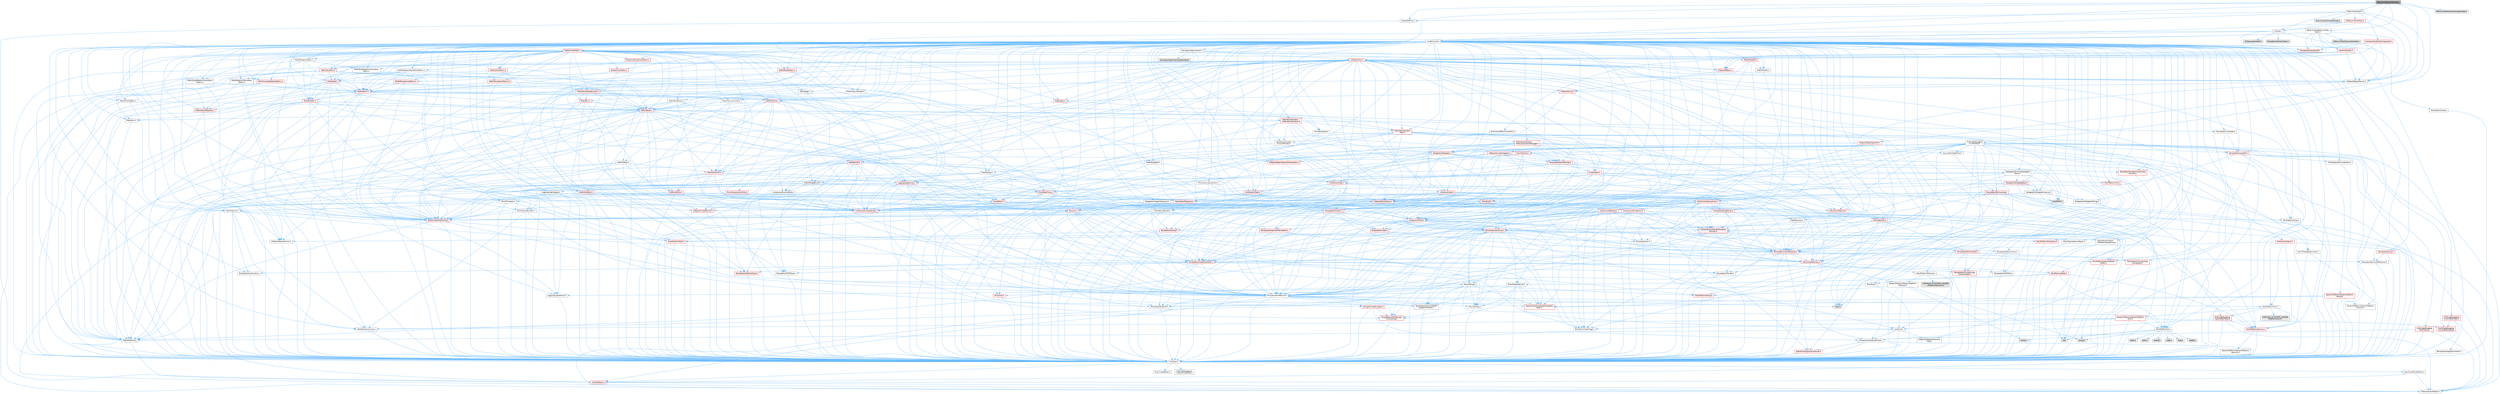 digraph "BehaviorTreeComponent.h"
{
 // INTERACTIVE_SVG=YES
 // LATEX_PDF_SIZE
  bgcolor="transparent";
  edge [fontname=Helvetica,fontsize=10,labelfontname=Helvetica,labelfontsize=10];
  node [fontname=Helvetica,fontsize=10,shape=box,height=0.2,width=0.4];
  Node1 [id="Node000001",label="BehaviorTreeComponent.h",height=0.2,width=0.4,color="gray40", fillcolor="grey60", style="filled", fontcolor="black",tooltip=" "];
  Node1 -> Node2 [id="edge1_Node000001_Node000002",color="steelblue1",style="solid",tooltip=" "];
  Node2 [id="Node000002",label="CoreMinimal.h",height=0.2,width=0.4,color="grey40", fillcolor="white", style="filled",URL="$d7/d67/CoreMinimal_8h.html",tooltip=" "];
  Node2 -> Node3 [id="edge2_Node000002_Node000003",color="steelblue1",style="solid",tooltip=" "];
  Node3 [id="Node000003",label="CoreTypes.h",height=0.2,width=0.4,color="grey40", fillcolor="white", style="filled",URL="$dc/dec/CoreTypes_8h.html",tooltip=" "];
  Node3 -> Node4 [id="edge3_Node000003_Node000004",color="steelblue1",style="solid",tooltip=" "];
  Node4 [id="Node000004",label="HAL/Platform.h",height=0.2,width=0.4,color="red", fillcolor="#FFF0F0", style="filled",URL="$d9/dd0/Platform_8h.html",tooltip=" "];
  Node4 -> Node8 [id="edge4_Node000004_Node000008",color="steelblue1",style="solid",tooltip=" "];
  Node8 [id="Node000008",label="PreprocessorHelpers.h",height=0.2,width=0.4,color="grey40", fillcolor="white", style="filled",URL="$db/ddb/PreprocessorHelpers_8h.html",tooltip=" "];
  Node3 -> Node14 [id="edge5_Node000003_Node000014",color="steelblue1",style="solid",tooltip=" "];
  Node14 [id="Node000014",label="ProfilingDebugging\l/UMemoryDefines.h",height=0.2,width=0.4,color="grey40", fillcolor="white", style="filled",URL="$d2/da2/UMemoryDefines_8h.html",tooltip=" "];
  Node3 -> Node15 [id="edge6_Node000003_Node000015",color="steelblue1",style="solid",tooltip=" "];
  Node15 [id="Node000015",label="Misc/CoreMiscDefines.h",height=0.2,width=0.4,color="grey40", fillcolor="white", style="filled",URL="$da/d38/CoreMiscDefines_8h.html",tooltip=" "];
  Node15 -> Node4 [id="edge7_Node000015_Node000004",color="steelblue1",style="solid",tooltip=" "];
  Node15 -> Node8 [id="edge8_Node000015_Node000008",color="steelblue1",style="solid",tooltip=" "];
  Node3 -> Node16 [id="edge9_Node000003_Node000016",color="steelblue1",style="solid",tooltip=" "];
  Node16 [id="Node000016",label="Misc/CoreDefines.h",height=0.2,width=0.4,color="grey40", fillcolor="white", style="filled",URL="$d3/dd2/CoreDefines_8h.html",tooltip=" "];
  Node2 -> Node17 [id="edge10_Node000002_Node000017",color="steelblue1",style="solid",tooltip=" "];
  Node17 [id="Node000017",label="CoreFwd.h",height=0.2,width=0.4,color="grey40", fillcolor="white", style="filled",URL="$d1/d1e/CoreFwd_8h.html",tooltip=" "];
  Node17 -> Node3 [id="edge11_Node000017_Node000003",color="steelblue1",style="solid",tooltip=" "];
  Node17 -> Node18 [id="edge12_Node000017_Node000018",color="steelblue1",style="solid",tooltip=" "];
  Node18 [id="Node000018",label="Containers/ContainersFwd.h",height=0.2,width=0.4,color="grey40", fillcolor="white", style="filled",URL="$d4/d0a/ContainersFwd_8h.html",tooltip=" "];
  Node18 -> Node4 [id="edge13_Node000018_Node000004",color="steelblue1",style="solid",tooltip=" "];
  Node18 -> Node3 [id="edge14_Node000018_Node000003",color="steelblue1",style="solid",tooltip=" "];
  Node18 -> Node19 [id="edge15_Node000018_Node000019",color="steelblue1",style="solid",tooltip=" "];
  Node19 [id="Node000019",label="Traits/IsContiguousContainer.h",height=0.2,width=0.4,color="red", fillcolor="#FFF0F0", style="filled",URL="$d5/d3c/IsContiguousContainer_8h.html",tooltip=" "];
  Node19 -> Node3 [id="edge16_Node000019_Node000003",color="steelblue1",style="solid",tooltip=" "];
  Node17 -> Node22 [id="edge17_Node000017_Node000022",color="steelblue1",style="solid",tooltip=" "];
  Node22 [id="Node000022",label="Math/MathFwd.h",height=0.2,width=0.4,color="grey40", fillcolor="white", style="filled",URL="$d2/d10/MathFwd_8h.html",tooltip=" "];
  Node22 -> Node4 [id="edge18_Node000022_Node000004",color="steelblue1",style="solid",tooltip=" "];
  Node17 -> Node23 [id="edge19_Node000017_Node000023",color="steelblue1",style="solid",tooltip=" "];
  Node23 [id="Node000023",label="UObject/UObjectHierarchy\lFwd.h",height=0.2,width=0.4,color="grey40", fillcolor="white", style="filled",URL="$d3/d13/UObjectHierarchyFwd_8h.html",tooltip=" "];
  Node2 -> Node23 [id="edge20_Node000002_Node000023",color="steelblue1",style="solid",tooltip=" "];
  Node2 -> Node18 [id="edge21_Node000002_Node000018",color="steelblue1",style="solid",tooltip=" "];
  Node2 -> Node24 [id="edge22_Node000002_Node000024",color="steelblue1",style="solid",tooltip=" "];
  Node24 [id="Node000024",label="Misc/VarArgs.h",height=0.2,width=0.4,color="grey40", fillcolor="white", style="filled",URL="$d5/d6f/VarArgs_8h.html",tooltip=" "];
  Node24 -> Node3 [id="edge23_Node000024_Node000003",color="steelblue1",style="solid",tooltip=" "];
  Node2 -> Node25 [id="edge24_Node000002_Node000025",color="steelblue1",style="solid",tooltip=" "];
  Node25 [id="Node000025",label="Logging/LogVerbosity.h",height=0.2,width=0.4,color="grey40", fillcolor="white", style="filled",URL="$d2/d8f/LogVerbosity_8h.html",tooltip=" "];
  Node25 -> Node3 [id="edge25_Node000025_Node000003",color="steelblue1",style="solid",tooltip=" "];
  Node2 -> Node26 [id="edge26_Node000002_Node000026",color="steelblue1",style="solid",tooltip=" "];
  Node26 [id="Node000026",label="Misc/OutputDevice.h",height=0.2,width=0.4,color="grey40", fillcolor="white", style="filled",URL="$d7/d32/OutputDevice_8h.html",tooltip=" "];
  Node26 -> Node17 [id="edge27_Node000026_Node000017",color="steelblue1",style="solid",tooltip=" "];
  Node26 -> Node3 [id="edge28_Node000026_Node000003",color="steelblue1",style="solid",tooltip=" "];
  Node26 -> Node25 [id="edge29_Node000026_Node000025",color="steelblue1",style="solid",tooltip=" "];
  Node26 -> Node24 [id="edge30_Node000026_Node000024",color="steelblue1",style="solid",tooltip=" "];
  Node26 -> Node27 [id="edge31_Node000026_Node000027",color="steelblue1",style="solid",tooltip=" "];
  Node27 [id="Node000027",label="Templates/IsArrayOrRefOf\lTypeByPredicate.h",height=0.2,width=0.4,color="grey40", fillcolor="white", style="filled",URL="$d6/da1/IsArrayOrRefOfTypeByPredicate_8h.html",tooltip=" "];
  Node27 -> Node3 [id="edge32_Node000027_Node000003",color="steelblue1",style="solid",tooltip=" "];
  Node26 -> Node28 [id="edge33_Node000026_Node000028",color="steelblue1",style="solid",tooltip=" "];
  Node28 [id="Node000028",label="Templates/IsValidVariadic\lFunctionArg.h",height=0.2,width=0.4,color="red", fillcolor="#FFF0F0", style="filled",URL="$d0/dc8/IsValidVariadicFunctionArg_8h.html",tooltip=" "];
  Node28 -> Node3 [id="edge34_Node000028_Node000003",color="steelblue1",style="solid",tooltip=" "];
  Node26 -> Node30 [id="edge35_Node000026_Node000030",color="steelblue1",style="solid",tooltip=" "];
  Node30 [id="Node000030",label="Traits/IsCharEncodingCompatible\lWith.h",height=0.2,width=0.4,color="red", fillcolor="#FFF0F0", style="filled",URL="$df/dd1/IsCharEncodingCompatibleWith_8h.html",tooltip=" "];
  Node2 -> Node32 [id="edge36_Node000002_Node000032",color="steelblue1",style="solid",tooltip=" "];
  Node32 [id="Node000032",label="HAL/PlatformCrt.h",height=0.2,width=0.4,color="grey40", fillcolor="white", style="filled",URL="$d8/d75/PlatformCrt_8h.html",tooltip=" "];
  Node32 -> Node33 [id="edge37_Node000032_Node000033",color="steelblue1",style="solid",tooltip=" "];
  Node33 [id="Node000033",label="new",height=0.2,width=0.4,color="grey60", fillcolor="#E0E0E0", style="filled",tooltip=" "];
  Node32 -> Node34 [id="edge38_Node000032_Node000034",color="steelblue1",style="solid",tooltip=" "];
  Node34 [id="Node000034",label="wchar.h",height=0.2,width=0.4,color="grey60", fillcolor="#E0E0E0", style="filled",tooltip=" "];
  Node32 -> Node35 [id="edge39_Node000032_Node000035",color="steelblue1",style="solid",tooltip=" "];
  Node35 [id="Node000035",label="stddef.h",height=0.2,width=0.4,color="grey60", fillcolor="#E0E0E0", style="filled",tooltip=" "];
  Node32 -> Node36 [id="edge40_Node000032_Node000036",color="steelblue1",style="solid",tooltip=" "];
  Node36 [id="Node000036",label="stdlib.h",height=0.2,width=0.4,color="grey60", fillcolor="#E0E0E0", style="filled",tooltip=" "];
  Node32 -> Node37 [id="edge41_Node000032_Node000037",color="steelblue1",style="solid",tooltip=" "];
  Node37 [id="Node000037",label="stdio.h",height=0.2,width=0.4,color="grey60", fillcolor="#E0E0E0", style="filled",tooltip=" "];
  Node32 -> Node38 [id="edge42_Node000032_Node000038",color="steelblue1",style="solid",tooltip=" "];
  Node38 [id="Node000038",label="stdarg.h",height=0.2,width=0.4,color="grey60", fillcolor="#E0E0E0", style="filled",tooltip=" "];
  Node32 -> Node39 [id="edge43_Node000032_Node000039",color="steelblue1",style="solid",tooltip=" "];
  Node39 [id="Node000039",label="math.h",height=0.2,width=0.4,color="grey60", fillcolor="#E0E0E0", style="filled",tooltip=" "];
  Node32 -> Node40 [id="edge44_Node000032_Node000040",color="steelblue1",style="solid",tooltip=" "];
  Node40 [id="Node000040",label="float.h",height=0.2,width=0.4,color="grey60", fillcolor="#E0E0E0", style="filled",tooltip=" "];
  Node32 -> Node41 [id="edge45_Node000032_Node000041",color="steelblue1",style="solid",tooltip=" "];
  Node41 [id="Node000041",label="string.h",height=0.2,width=0.4,color="grey60", fillcolor="#E0E0E0", style="filled",tooltip=" "];
  Node2 -> Node42 [id="edge46_Node000002_Node000042",color="steelblue1",style="solid",tooltip=" "];
  Node42 [id="Node000042",label="HAL/PlatformMisc.h",height=0.2,width=0.4,color="grey40", fillcolor="white", style="filled",URL="$d0/df5/PlatformMisc_8h.html",tooltip=" "];
  Node42 -> Node3 [id="edge47_Node000042_Node000003",color="steelblue1",style="solid",tooltip=" "];
  Node42 -> Node43 [id="edge48_Node000042_Node000043",color="steelblue1",style="solid",tooltip=" "];
  Node43 [id="Node000043",label="GenericPlatform/GenericPlatform\lMisc.h",height=0.2,width=0.4,color="red", fillcolor="#FFF0F0", style="filled",URL="$db/d9a/GenericPlatformMisc_8h.html",tooltip=" "];
  Node43 -> Node17 [id="edge49_Node000043_Node000017",color="steelblue1",style="solid",tooltip=" "];
  Node43 -> Node3 [id="edge50_Node000043_Node000003",color="steelblue1",style="solid",tooltip=" "];
  Node43 -> Node32 [id="edge51_Node000043_Node000032",color="steelblue1",style="solid",tooltip=" "];
  Node43 -> Node47 [id="edge52_Node000043_Node000047",color="steelblue1",style="solid",tooltip=" "];
  Node47 [id="Node000047",label="Math/NumericLimits.h",height=0.2,width=0.4,color="grey40", fillcolor="white", style="filled",URL="$df/d1b/NumericLimits_8h.html",tooltip=" "];
  Node47 -> Node3 [id="edge53_Node000047_Node000003",color="steelblue1",style="solid",tooltip=" "];
  Node43 -> Node49 [id="edge54_Node000043_Node000049",color="steelblue1",style="solid",tooltip=" "];
  Node49 [id="Node000049",label="Misc/EnumClassFlags.h",height=0.2,width=0.4,color="grey40", fillcolor="white", style="filled",URL="$d8/de7/EnumClassFlags_8h.html",tooltip=" "];
  Node43 -> Node50 [id="edge55_Node000043_Node000050",color="steelblue1",style="solid",tooltip=" "];
  Node50 [id="Node000050",label="ProfilingDebugging\l/CsvProfilerConfig.h",height=0.2,width=0.4,color="red", fillcolor="#FFF0F0", style="filled",URL="$d3/d88/CsvProfilerConfig_8h.html",tooltip=" "];
  Node42 -> Node52 [id="edge56_Node000042_Node000052",color="steelblue1",style="solid",tooltip=" "];
  Node52 [id="Node000052",label="COMPILED_PLATFORM_HEADER\l(PlatformMisc.h)",height=0.2,width=0.4,color="grey60", fillcolor="#E0E0E0", style="filled",tooltip=" "];
  Node42 -> Node53 [id="edge57_Node000042_Node000053",color="steelblue1",style="solid",tooltip=" "];
  Node53 [id="Node000053",label="ProfilingDebugging\l/CpuProfilerTrace.h",height=0.2,width=0.4,color="red", fillcolor="#FFF0F0", style="filled",URL="$da/dcb/CpuProfilerTrace_8h.html",tooltip=" "];
  Node53 -> Node3 [id="edge58_Node000053_Node000003",color="steelblue1",style="solid",tooltip=" "];
  Node53 -> Node18 [id="edge59_Node000053_Node000018",color="steelblue1",style="solid",tooltip=" "];
  Node53 -> Node54 [id="edge60_Node000053_Node000054",color="steelblue1",style="solid",tooltip=" "];
  Node54 [id="Node000054",label="HAL/PlatformAtomics.h",height=0.2,width=0.4,color="red", fillcolor="#FFF0F0", style="filled",URL="$d3/d36/PlatformAtomics_8h.html",tooltip=" "];
  Node54 -> Node3 [id="edge61_Node000054_Node000003",color="steelblue1",style="solid",tooltip=" "];
  Node54 -> Node55 [id="edge62_Node000054_Node000055",color="steelblue1",style="solid",tooltip=" "];
  Node55 [id="Node000055",label="GenericPlatform/GenericPlatform\lAtomics.h",height=0.2,width=0.4,color="grey40", fillcolor="white", style="filled",URL="$da/d72/GenericPlatformAtomics_8h.html",tooltip=" "];
  Node55 -> Node3 [id="edge63_Node000055_Node000003",color="steelblue1",style="solid",tooltip=" "];
  Node53 -> Node8 [id="edge64_Node000053_Node000008",color="steelblue1",style="solid",tooltip=" "];
  Node2 -> Node61 [id="edge65_Node000002_Node000061",color="steelblue1",style="solid",tooltip=" "];
  Node61 [id="Node000061",label="Misc/AssertionMacros.h",height=0.2,width=0.4,color="grey40", fillcolor="white", style="filled",URL="$d0/dfa/AssertionMacros_8h.html",tooltip=" "];
  Node61 -> Node3 [id="edge66_Node000061_Node000003",color="steelblue1",style="solid",tooltip=" "];
  Node61 -> Node4 [id="edge67_Node000061_Node000004",color="steelblue1",style="solid",tooltip=" "];
  Node61 -> Node42 [id="edge68_Node000061_Node000042",color="steelblue1",style="solid",tooltip=" "];
  Node61 -> Node8 [id="edge69_Node000061_Node000008",color="steelblue1",style="solid",tooltip=" "];
  Node61 -> Node62 [id="edge70_Node000061_Node000062",color="steelblue1",style="solid",tooltip=" "];
  Node62 [id="Node000062",label="Templates/EnableIf.h",height=0.2,width=0.4,color="grey40", fillcolor="white", style="filled",URL="$d7/d60/EnableIf_8h.html",tooltip=" "];
  Node62 -> Node3 [id="edge71_Node000062_Node000003",color="steelblue1",style="solid",tooltip=" "];
  Node61 -> Node27 [id="edge72_Node000061_Node000027",color="steelblue1",style="solid",tooltip=" "];
  Node61 -> Node28 [id="edge73_Node000061_Node000028",color="steelblue1",style="solid",tooltip=" "];
  Node61 -> Node30 [id="edge74_Node000061_Node000030",color="steelblue1",style="solid",tooltip=" "];
  Node61 -> Node24 [id="edge75_Node000061_Node000024",color="steelblue1",style="solid",tooltip=" "];
  Node61 -> Node63 [id="edge76_Node000061_Node000063",color="steelblue1",style="solid",tooltip=" "];
  Node63 [id="Node000063",label="String/FormatStringSan.h",height=0.2,width=0.4,color="red", fillcolor="#FFF0F0", style="filled",URL="$d3/d8b/FormatStringSan_8h.html",tooltip=" "];
  Node63 -> Node3 [id="edge77_Node000063_Node000003",color="steelblue1",style="solid",tooltip=" "];
  Node63 -> Node28 [id="edge78_Node000063_Node000028",color="steelblue1",style="solid",tooltip=" "];
  Node63 -> Node18 [id="edge79_Node000063_Node000018",color="steelblue1",style="solid",tooltip=" "];
  Node61 -> Node69 [id="edge80_Node000061_Node000069",color="steelblue1",style="solid",tooltip=" "];
  Node69 [id="Node000069",label="atomic",height=0.2,width=0.4,color="grey60", fillcolor="#E0E0E0", style="filled",tooltip=" "];
  Node2 -> Node70 [id="edge81_Node000002_Node000070",color="steelblue1",style="solid",tooltip=" "];
  Node70 [id="Node000070",label="Templates/IsPointer.h",height=0.2,width=0.4,color="grey40", fillcolor="white", style="filled",URL="$d7/d05/IsPointer_8h.html",tooltip=" "];
  Node70 -> Node3 [id="edge82_Node000070_Node000003",color="steelblue1",style="solid",tooltip=" "];
  Node2 -> Node71 [id="edge83_Node000002_Node000071",color="steelblue1",style="solid",tooltip=" "];
  Node71 [id="Node000071",label="HAL/PlatformMemory.h",height=0.2,width=0.4,color="grey40", fillcolor="white", style="filled",URL="$de/d68/PlatformMemory_8h.html",tooltip=" "];
  Node71 -> Node3 [id="edge84_Node000071_Node000003",color="steelblue1",style="solid",tooltip=" "];
  Node71 -> Node72 [id="edge85_Node000071_Node000072",color="steelblue1",style="solid",tooltip=" "];
  Node72 [id="Node000072",label="GenericPlatform/GenericPlatform\lMemory.h",height=0.2,width=0.4,color="grey40", fillcolor="white", style="filled",URL="$dd/d22/GenericPlatformMemory_8h.html",tooltip=" "];
  Node72 -> Node17 [id="edge86_Node000072_Node000017",color="steelblue1",style="solid",tooltip=" "];
  Node72 -> Node3 [id="edge87_Node000072_Node000003",color="steelblue1",style="solid",tooltip=" "];
  Node72 -> Node73 [id="edge88_Node000072_Node000073",color="steelblue1",style="solid",tooltip=" "];
  Node73 [id="Node000073",label="HAL/PlatformString.h",height=0.2,width=0.4,color="red", fillcolor="#FFF0F0", style="filled",URL="$db/db5/PlatformString_8h.html",tooltip=" "];
  Node73 -> Node3 [id="edge89_Node000073_Node000003",color="steelblue1",style="solid",tooltip=" "];
  Node72 -> Node41 [id="edge90_Node000072_Node000041",color="steelblue1",style="solid",tooltip=" "];
  Node72 -> Node34 [id="edge91_Node000072_Node000034",color="steelblue1",style="solid",tooltip=" "];
  Node71 -> Node75 [id="edge92_Node000071_Node000075",color="steelblue1",style="solid",tooltip=" "];
  Node75 [id="Node000075",label="COMPILED_PLATFORM_HEADER\l(PlatformMemory.h)",height=0.2,width=0.4,color="grey60", fillcolor="#E0E0E0", style="filled",tooltip=" "];
  Node2 -> Node54 [id="edge93_Node000002_Node000054",color="steelblue1",style="solid",tooltip=" "];
  Node2 -> Node76 [id="edge94_Node000002_Node000076",color="steelblue1",style="solid",tooltip=" "];
  Node76 [id="Node000076",label="Misc/Exec.h",height=0.2,width=0.4,color="grey40", fillcolor="white", style="filled",URL="$de/ddb/Exec_8h.html",tooltip=" "];
  Node76 -> Node3 [id="edge95_Node000076_Node000003",color="steelblue1",style="solid",tooltip=" "];
  Node76 -> Node61 [id="edge96_Node000076_Node000061",color="steelblue1",style="solid",tooltip=" "];
  Node2 -> Node77 [id="edge97_Node000002_Node000077",color="steelblue1",style="solid",tooltip=" "];
  Node77 [id="Node000077",label="HAL/MemoryBase.h",height=0.2,width=0.4,color="red", fillcolor="#FFF0F0", style="filled",URL="$d6/d9f/MemoryBase_8h.html",tooltip=" "];
  Node77 -> Node3 [id="edge98_Node000077_Node000003",color="steelblue1",style="solid",tooltip=" "];
  Node77 -> Node54 [id="edge99_Node000077_Node000054",color="steelblue1",style="solid",tooltip=" "];
  Node77 -> Node32 [id="edge100_Node000077_Node000032",color="steelblue1",style="solid",tooltip=" "];
  Node77 -> Node76 [id="edge101_Node000077_Node000076",color="steelblue1",style="solid",tooltip=" "];
  Node77 -> Node26 [id="edge102_Node000077_Node000026",color="steelblue1",style="solid",tooltip=" "];
  Node2 -> Node87 [id="edge103_Node000002_Node000087",color="steelblue1",style="solid",tooltip=" "];
  Node87 [id="Node000087",label="HAL/UnrealMemory.h",height=0.2,width=0.4,color="red", fillcolor="#FFF0F0", style="filled",URL="$d9/d96/UnrealMemory_8h.html",tooltip=" "];
  Node87 -> Node3 [id="edge104_Node000087_Node000003",color="steelblue1",style="solid",tooltip=" "];
  Node87 -> Node72 [id="edge105_Node000087_Node000072",color="steelblue1",style="solid",tooltip=" "];
  Node87 -> Node77 [id="edge106_Node000087_Node000077",color="steelblue1",style="solid",tooltip=" "];
  Node87 -> Node71 [id="edge107_Node000087_Node000071",color="steelblue1",style="solid",tooltip=" "];
  Node87 -> Node70 [id="edge108_Node000087_Node000070",color="steelblue1",style="solid",tooltip=" "];
  Node2 -> Node89 [id="edge109_Node000002_Node000089",color="steelblue1",style="solid",tooltip=" "];
  Node89 [id="Node000089",label="Templates/IsArithmetic.h",height=0.2,width=0.4,color="grey40", fillcolor="white", style="filled",URL="$d2/d5d/IsArithmetic_8h.html",tooltip=" "];
  Node89 -> Node3 [id="edge110_Node000089_Node000003",color="steelblue1",style="solid",tooltip=" "];
  Node2 -> Node83 [id="edge111_Node000002_Node000083",color="steelblue1",style="solid",tooltip=" "];
  Node83 [id="Node000083",label="Templates/AndOrNot.h",height=0.2,width=0.4,color="grey40", fillcolor="white", style="filled",URL="$db/d0a/AndOrNot_8h.html",tooltip=" "];
  Node83 -> Node3 [id="edge112_Node000083_Node000003",color="steelblue1",style="solid",tooltip=" "];
  Node2 -> Node90 [id="edge113_Node000002_Node000090",color="steelblue1",style="solid",tooltip=" "];
  Node90 [id="Node000090",label="Templates/IsPODType.h",height=0.2,width=0.4,color="grey40", fillcolor="white", style="filled",URL="$d7/db1/IsPODType_8h.html",tooltip=" "];
  Node90 -> Node3 [id="edge114_Node000090_Node000003",color="steelblue1",style="solid",tooltip=" "];
  Node2 -> Node91 [id="edge115_Node000002_Node000091",color="steelblue1",style="solid",tooltip=" "];
  Node91 [id="Node000091",label="Templates/IsUECoreType.h",height=0.2,width=0.4,color="red", fillcolor="#FFF0F0", style="filled",URL="$d1/db8/IsUECoreType_8h.html",tooltip=" "];
  Node91 -> Node3 [id="edge116_Node000091_Node000003",color="steelblue1",style="solid",tooltip=" "];
  Node2 -> Node84 [id="edge117_Node000002_Node000084",color="steelblue1",style="solid",tooltip=" "];
  Node84 [id="Node000084",label="Templates/IsTriviallyCopy\lConstructible.h",height=0.2,width=0.4,color="red", fillcolor="#FFF0F0", style="filled",URL="$d3/d78/IsTriviallyCopyConstructible_8h.html",tooltip=" "];
  Node84 -> Node3 [id="edge118_Node000084_Node000003",color="steelblue1",style="solid",tooltip=" "];
  Node2 -> Node92 [id="edge119_Node000002_Node000092",color="steelblue1",style="solid",tooltip=" "];
  Node92 [id="Node000092",label="Templates/UnrealTypeTraits.h",height=0.2,width=0.4,color="red", fillcolor="#FFF0F0", style="filled",URL="$d2/d2d/UnrealTypeTraits_8h.html",tooltip=" "];
  Node92 -> Node3 [id="edge120_Node000092_Node000003",color="steelblue1",style="solid",tooltip=" "];
  Node92 -> Node70 [id="edge121_Node000092_Node000070",color="steelblue1",style="solid",tooltip=" "];
  Node92 -> Node61 [id="edge122_Node000092_Node000061",color="steelblue1",style="solid",tooltip=" "];
  Node92 -> Node83 [id="edge123_Node000092_Node000083",color="steelblue1",style="solid",tooltip=" "];
  Node92 -> Node62 [id="edge124_Node000092_Node000062",color="steelblue1",style="solid",tooltip=" "];
  Node92 -> Node89 [id="edge125_Node000092_Node000089",color="steelblue1",style="solid",tooltip=" "];
  Node92 -> Node90 [id="edge126_Node000092_Node000090",color="steelblue1",style="solid",tooltip=" "];
  Node92 -> Node91 [id="edge127_Node000092_Node000091",color="steelblue1",style="solid",tooltip=" "];
  Node92 -> Node84 [id="edge128_Node000092_Node000084",color="steelblue1",style="solid",tooltip=" "];
  Node2 -> Node62 [id="edge129_Node000002_Node000062",color="steelblue1",style="solid",tooltip=" "];
  Node2 -> Node94 [id="edge130_Node000002_Node000094",color="steelblue1",style="solid",tooltip=" "];
  Node94 [id="Node000094",label="Templates/RemoveReference.h",height=0.2,width=0.4,color="grey40", fillcolor="white", style="filled",URL="$da/dbe/RemoveReference_8h.html",tooltip=" "];
  Node94 -> Node3 [id="edge131_Node000094_Node000003",color="steelblue1",style="solid",tooltip=" "];
  Node2 -> Node95 [id="edge132_Node000002_Node000095",color="steelblue1",style="solid",tooltip=" "];
  Node95 [id="Node000095",label="Templates/IntegralConstant.h",height=0.2,width=0.4,color="grey40", fillcolor="white", style="filled",URL="$db/d1b/IntegralConstant_8h.html",tooltip=" "];
  Node95 -> Node3 [id="edge133_Node000095_Node000003",color="steelblue1",style="solid",tooltip=" "];
  Node2 -> Node96 [id="edge134_Node000002_Node000096",color="steelblue1",style="solid",tooltip=" "];
  Node96 [id="Node000096",label="Templates/IsClass.h",height=0.2,width=0.4,color="grey40", fillcolor="white", style="filled",URL="$db/dcb/IsClass_8h.html",tooltip=" "];
  Node96 -> Node3 [id="edge135_Node000096_Node000003",color="steelblue1",style="solid",tooltip=" "];
  Node2 -> Node97 [id="edge136_Node000002_Node000097",color="steelblue1",style="solid",tooltip=" "];
  Node97 [id="Node000097",label="Templates/TypeCompatible\lBytes.h",height=0.2,width=0.4,color="red", fillcolor="#FFF0F0", style="filled",URL="$df/d0a/TypeCompatibleBytes_8h.html",tooltip=" "];
  Node97 -> Node3 [id="edge137_Node000097_Node000003",color="steelblue1",style="solid",tooltip=" "];
  Node97 -> Node41 [id="edge138_Node000097_Node000041",color="steelblue1",style="solid",tooltip=" "];
  Node97 -> Node33 [id="edge139_Node000097_Node000033",color="steelblue1",style="solid",tooltip=" "];
  Node2 -> Node19 [id="edge140_Node000002_Node000019",color="steelblue1",style="solid",tooltip=" "];
  Node2 -> Node98 [id="edge141_Node000002_Node000098",color="steelblue1",style="solid",tooltip=" "];
  Node98 [id="Node000098",label="Templates/UnrealTemplate.h",height=0.2,width=0.4,color="red", fillcolor="#FFF0F0", style="filled",URL="$d4/d24/UnrealTemplate_8h.html",tooltip=" "];
  Node98 -> Node3 [id="edge142_Node000098_Node000003",color="steelblue1",style="solid",tooltip=" "];
  Node98 -> Node70 [id="edge143_Node000098_Node000070",color="steelblue1",style="solid",tooltip=" "];
  Node98 -> Node87 [id="edge144_Node000098_Node000087",color="steelblue1",style="solid",tooltip=" "];
  Node98 -> Node92 [id="edge145_Node000098_Node000092",color="steelblue1",style="solid",tooltip=" "];
  Node98 -> Node94 [id="edge146_Node000098_Node000094",color="steelblue1",style="solid",tooltip=" "];
  Node98 -> Node97 [id="edge147_Node000098_Node000097",color="steelblue1",style="solid",tooltip=" "];
  Node98 -> Node19 [id="edge148_Node000098_Node000019",color="steelblue1",style="solid",tooltip=" "];
  Node2 -> Node47 [id="edge149_Node000002_Node000047",color="steelblue1",style="solid",tooltip=" "];
  Node2 -> Node102 [id="edge150_Node000002_Node000102",color="steelblue1",style="solid",tooltip=" "];
  Node102 [id="Node000102",label="HAL/PlatformMath.h",height=0.2,width=0.4,color="red", fillcolor="#FFF0F0", style="filled",URL="$dc/d53/PlatformMath_8h.html",tooltip=" "];
  Node102 -> Node3 [id="edge151_Node000102_Node000003",color="steelblue1",style="solid",tooltip=" "];
  Node2 -> Node85 [id="edge152_Node000002_Node000085",color="steelblue1",style="solid",tooltip=" "];
  Node85 [id="Node000085",label="Templates/IsTriviallyCopy\lAssignable.h",height=0.2,width=0.4,color="red", fillcolor="#FFF0F0", style="filled",URL="$d2/df2/IsTriviallyCopyAssignable_8h.html",tooltip=" "];
  Node85 -> Node3 [id="edge153_Node000085_Node000003",color="steelblue1",style="solid",tooltip=" "];
  Node2 -> Node110 [id="edge154_Node000002_Node000110",color="steelblue1",style="solid",tooltip=" "];
  Node110 [id="Node000110",label="Templates/MemoryOps.h",height=0.2,width=0.4,color="red", fillcolor="#FFF0F0", style="filled",URL="$db/dea/MemoryOps_8h.html",tooltip=" "];
  Node110 -> Node3 [id="edge155_Node000110_Node000003",color="steelblue1",style="solid",tooltip=" "];
  Node110 -> Node87 [id="edge156_Node000110_Node000087",color="steelblue1",style="solid",tooltip=" "];
  Node110 -> Node85 [id="edge157_Node000110_Node000085",color="steelblue1",style="solid",tooltip=" "];
  Node110 -> Node84 [id="edge158_Node000110_Node000084",color="steelblue1",style="solid",tooltip=" "];
  Node110 -> Node92 [id="edge159_Node000110_Node000092",color="steelblue1",style="solid",tooltip=" "];
  Node110 -> Node33 [id="edge160_Node000110_Node000033",color="steelblue1",style="solid",tooltip=" "];
  Node2 -> Node111 [id="edge161_Node000002_Node000111",color="steelblue1",style="solid",tooltip=" "];
  Node111 [id="Node000111",label="Containers/ContainerAllocation\lPolicies.h",height=0.2,width=0.4,color="red", fillcolor="#FFF0F0", style="filled",URL="$d7/dff/ContainerAllocationPolicies_8h.html",tooltip=" "];
  Node111 -> Node3 [id="edge162_Node000111_Node000003",color="steelblue1",style="solid",tooltip=" "];
  Node111 -> Node111 [id="edge163_Node000111_Node000111",color="steelblue1",style="solid",tooltip=" "];
  Node111 -> Node102 [id="edge164_Node000111_Node000102",color="steelblue1",style="solid",tooltip=" "];
  Node111 -> Node87 [id="edge165_Node000111_Node000087",color="steelblue1",style="solid",tooltip=" "];
  Node111 -> Node47 [id="edge166_Node000111_Node000047",color="steelblue1",style="solid",tooltip=" "];
  Node111 -> Node61 [id="edge167_Node000111_Node000061",color="steelblue1",style="solid",tooltip=" "];
  Node111 -> Node110 [id="edge168_Node000111_Node000110",color="steelblue1",style="solid",tooltip=" "];
  Node111 -> Node97 [id="edge169_Node000111_Node000097",color="steelblue1",style="solid",tooltip=" "];
  Node2 -> Node114 [id="edge170_Node000002_Node000114",color="steelblue1",style="solid",tooltip=" "];
  Node114 [id="Node000114",label="Templates/IsEnumClass.h",height=0.2,width=0.4,color="grey40", fillcolor="white", style="filled",URL="$d7/d15/IsEnumClass_8h.html",tooltip=" "];
  Node114 -> Node3 [id="edge171_Node000114_Node000003",color="steelblue1",style="solid",tooltip=" "];
  Node114 -> Node83 [id="edge172_Node000114_Node000083",color="steelblue1",style="solid",tooltip=" "];
  Node2 -> Node115 [id="edge173_Node000002_Node000115",color="steelblue1",style="solid",tooltip=" "];
  Node115 [id="Node000115",label="HAL/PlatformProperties.h",height=0.2,width=0.4,color="red", fillcolor="#FFF0F0", style="filled",URL="$d9/db0/PlatformProperties_8h.html",tooltip=" "];
  Node115 -> Node3 [id="edge174_Node000115_Node000003",color="steelblue1",style="solid",tooltip=" "];
  Node2 -> Node118 [id="edge175_Node000002_Node000118",color="steelblue1",style="solid",tooltip=" "];
  Node118 [id="Node000118",label="Misc/EngineVersionBase.h",height=0.2,width=0.4,color="grey40", fillcolor="white", style="filled",URL="$d5/d2b/EngineVersionBase_8h.html",tooltip=" "];
  Node118 -> Node3 [id="edge176_Node000118_Node000003",color="steelblue1",style="solid",tooltip=" "];
  Node2 -> Node119 [id="edge177_Node000002_Node000119",color="steelblue1",style="solid",tooltip=" "];
  Node119 [id="Node000119",label="Internationalization\l/TextNamespaceFwd.h",height=0.2,width=0.4,color="grey40", fillcolor="white", style="filled",URL="$d8/d97/TextNamespaceFwd_8h.html",tooltip=" "];
  Node119 -> Node3 [id="edge178_Node000119_Node000003",color="steelblue1",style="solid",tooltip=" "];
  Node2 -> Node120 [id="edge179_Node000002_Node000120",color="steelblue1",style="solid",tooltip=" "];
  Node120 [id="Node000120",label="Serialization/Archive.h",height=0.2,width=0.4,color="red", fillcolor="#FFF0F0", style="filled",URL="$d7/d3b/Archive_8h.html",tooltip=" "];
  Node120 -> Node17 [id="edge180_Node000120_Node000017",color="steelblue1",style="solid",tooltip=" "];
  Node120 -> Node3 [id="edge181_Node000120_Node000003",color="steelblue1",style="solid",tooltip=" "];
  Node120 -> Node115 [id="edge182_Node000120_Node000115",color="steelblue1",style="solid",tooltip=" "];
  Node120 -> Node119 [id="edge183_Node000120_Node000119",color="steelblue1",style="solid",tooltip=" "];
  Node120 -> Node22 [id="edge184_Node000120_Node000022",color="steelblue1",style="solid",tooltip=" "];
  Node120 -> Node61 [id="edge185_Node000120_Node000061",color="steelblue1",style="solid",tooltip=" "];
  Node120 -> Node118 [id="edge186_Node000120_Node000118",color="steelblue1",style="solid",tooltip=" "];
  Node120 -> Node24 [id="edge187_Node000120_Node000024",color="steelblue1",style="solid",tooltip=" "];
  Node120 -> Node62 [id="edge188_Node000120_Node000062",color="steelblue1",style="solid",tooltip=" "];
  Node120 -> Node27 [id="edge189_Node000120_Node000027",color="steelblue1",style="solid",tooltip=" "];
  Node120 -> Node114 [id="edge190_Node000120_Node000114",color="steelblue1",style="solid",tooltip=" "];
  Node120 -> Node28 [id="edge191_Node000120_Node000028",color="steelblue1",style="solid",tooltip=" "];
  Node120 -> Node98 [id="edge192_Node000120_Node000098",color="steelblue1",style="solid",tooltip=" "];
  Node120 -> Node30 [id="edge193_Node000120_Node000030",color="steelblue1",style="solid",tooltip=" "];
  Node120 -> Node123 [id="edge194_Node000120_Node000123",color="steelblue1",style="solid",tooltip=" "];
  Node123 [id="Node000123",label="UObject/ObjectVersion.h",height=0.2,width=0.4,color="grey40", fillcolor="white", style="filled",URL="$da/d63/ObjectVersion_8h.html",tooltip=" "];
  Node123 -> Node3 [id="edge195_Node000123_Node000003",color="steelblue1",style="solid",tooltip=" "];
  Node2 -> Node124 [id="edge196_Node000002_Node000124",color="steelblue1",style="solid",tooltip=" "];
  Node124 [id="Node000124",label="Templates/Less.h",height=0.2,width=0.4,color="grey40", fillcolor="white", style="filled",URL="$de/dc8/Less_8h.html",tooltip=" "];
  Node124 -> Node3 [id="edge197_Node000124_Node000003",color="steelblue1",style="solid",tooltip=" "];
  Node124 -> Node98 [id="edge198_Node000124_Node000098",color="steelblue1",style="solid",tooltip=" "];
  Node2 -> Node125 [id="edge199_Node000002_Node000125",color="steelblue1",style="solid",tooltip=" "];
  Node125 [id="Node000125",label="Templates/Sorting.h",height=0.2,width=0.4,color="red", fillcolor="#FFF0F0", style="filled",URL="$d3/d9e/Sorting_8h.html",tooltip=" "];
  Node125 -> Node3 [id="edge200_Node000125_Node000003",color="steelblue1",style="solid",tooltip=" "];
  Node125 -> Node102 [id="edge201_Node000125_Node000102",color="steelblue1",style="solid",tooltip=" "];
  Node125 -> Node124 [id="edge202_Node000125_Node000124",color="steelblue1",style="solid",tooltip=" "];
  Node2 -> Node136 [id="edge203_Node000002_Node000136",color="steelblue1",style="solid",tooltip=" "];
  Node136 [id="Node000136",label="Misc/Char.h",height=0.2,width=0.4,color="red", fillcolor="#FFF0F0", style="filled",URL="$d0/d58/Char_8h.html",tooltip=" "];
  Node136 -> Node3 [id="edge204_Node000136_Node000003",color="steelblue1",style="solid",tooltip=" "];
  Node2 -> Node139 [id="edge205_Node000002_Node000139",color="steelblue1",style="solid",tooltip=" "];
  Node139 [id="Node000139",label="GenericPlatform/GenericPlatform\lStricmp.h",height=0.2,width=0.4,color="grey40", fillcolor="white", style="filled",URL="$d2/d86/GenericPlatformStricmp_8h.html",tooltip=" "];
  Node139 -> Node3 [id="edge206_Node000139_Node000003",color="steelblue1",style="solid",tooltip=" "];
  Node2 -> Node140 [id="edge207_Node000002_Node000140",color="steelblue1",style="solid",tooltip=" "];
  Node140 [id="Node000140",label="GenericPlatform/GenericPlatform\lString.h",height=0.2,width=0.4,color="red", fillcolor="#FFF0F0", style="filled",URL="$dd/d20/GenericPlatformString_8h.html",tooltip=" "];
  Node140 -> Node3 [id="edge208_Node000140_Node000003",color="steelblue1",style="solid",tooltip=" "];
  Node140 -> Node139 [id="edge209_Node000140_Node000139",color="steelblue1",style="solid",tooltip=" "];
  Node140 -> Node62 [id="edge210_Node000140_Node000062",color="steelblue1",style="solid",tooltip=" "];
  Node140 -> Node30 [id="edge211_Node000140_Node000030",color="steelblue1",style="solid",tooltip=" "];
  Node2 -> Node73 [id="edge212_Node000002_Node000073",color="steelblue1",style="solid",tooltip=" "];
  Node2 -> Node143 [id="edge213_Node000002_Node000143",color="steelblue1",style="solid",tooltip=" "];
  Node143 [id="Node000143",label="Misc/CString.h",height=0.2,width=0.4,color="grey40", fillcolor="white", style="filled",URL="$d2/d49/CString_8h.html",tooltip=" "];
  Node143 -> Node3 [id="edge214_Node000143_Node000003",color="steelblue1",style="solid",tooltip=" "];
  Node143 -> Node32 [id="edge215_Node000143_Node000032",color="steelblue1",style="solid",tooltip=" "];
  Node143 -> Node73 [id="edge216_Node000143_Node000073",color="steelblue1",style="solid",tooltip=" "];
  Node143 -> Node61 [id="edge217_Node000143_Node000061",color="steelblue1",style="solid",tooltip=" "];
  Node143 -> Node136 [id="edge218_Node000143_Node000136",color="steelblue1",style="solid",tooltip=" "];
  Node143 -> Node24 [id="edge219_Node000143_Node000024",color="steelblue1",style="solid",tooltip=" "];
  Node143 -> Node27 [id="edge220_Node000143_Node000027",color="steelblue1",style="solid",tooltip=" "];
  Node143 -> Node28 [id="edge221_Node000143_Node000028",color="steelblue1",style="solid",tooltip=" "];
  Node143 -> Node30 [id="edge222_Node000143_Node000030",color="steelblue1",style="solid",tooltip=" "];
  Node2 -> Node144 [id="edge223_Node000002_Node000144",color="steelblue1",style="solid",tooltip=" "];
  Node144 [id="Node000144",label="Misc/Crc.h",height=0.2,width=0.4,color="red", fillcolor="#FFF0F0", style="filled",URL="$d4/dd2/Crc_8h.html",tooltip=" "];
  Node144 -> Node3 [id="edge224_Node000144_Node000003",color="steelblue1",style="solid",tooltip=" "];
  Node144 -> Node73 [id="edge225_Node000144_Node000073",color="steelblue1",style="solid",tooltip=" "];
  Node144 -> Node61 [id="edge226_Node000144_Node000061",color="steelblue1",style="solid",tooltip=" "];
  Node144 -> Node143 [id="edge227_Node000144_Node000143",color="steelblue1",style="solid",tooltip=" "];
  Node144 -> Node136 [id="edge228_Node000144_Node000136",color="steelblue1",style="solid",tooltip=" "];
  Node144 -> Node92 [id="edge229_Node000144_Node000092",color="steelblue1",style="solid",tooltip=" "];
  Node2 -> Node135 [id="edge230_Node000002_Node000135",color="steelblue1",style="solid",tooltip=" "];
  Node135 [id="Node000135",label="Math/UnrealMathUtility.h",height=0.2,width=0.4,color="red", fillcolor="#FFF0F0", style="filled",URL="$db/db8/UnrealMathUtility_8h.html",tooltip=" "];
  Node135 -> Node3 [id="edge231_Node000135_Node000003",color="steelblue1",style="solid",tooltip=" "];
  Node135 -> Node61 [id="edge232_Node000135_Node000061",color="steelblue1",style="solid",tooltip=" "];
  Node135 -> Node102 [id="edge233_Node000135_Node000102",color="steelblue1",style="solid",tooltip=" "];
  Node135 -> Node22 [id="edge234_Node000135_Node000022",color="steelblue1",style="solid",tooltip=" "];
  Node2 -> Node145 [id="edge235_Node000002_Node000145",color="steelblue1",style="solid",tooltip=" "];
  Node145 [id="Node000145",label="Containers/UnrealString.h",height=0.2,width=0.4,color="red", fillcolor="#FFF0F0", style="filled",URL="$d5/dba/UnrealString_8h.html",tooltip=" "];
  Node2 -> Node149 [id="edge236_Node000002_Node000149",color="steelblue1",style="solid",tooltip=" "];
  Node149 [id="Node000149",label="Containers/Array.h",height=0.2,width=0.4,color="red", fillcolor="#FFF0F0", style="filled",URL="$df/dd0/Array_8h.html",tooltip=" "];
  Node149 -> Node3 [id="edge237_Node000149_Node000003",color="steelblue1",style="solid",tooltip=" "];
  Node149 -> Node61 [id="edge238_Node000149_Node000061",color="steelblue1",style="solid",tooltip=" "];
  Node149 -> Node87 [id="edge239_Node000149_Node000087",color="steelblue1",style="solid",tooltip=" "];
  Node149 -> Node92 [id="edge240_Node000149_Node000092",color="steelblue1",style="solid",tooltip=" "];
  Node149 -> Node98 [id="edge241_Node000149_Node000098",color="steelblue1",style="solid",tooltip=" "];
  Node149 -> Node111 [id="edge242_Node000149_Node000111",color="steelblue1",style="solid",tooltip=" "];
  Node149 -> Node120 [id="edge243_Node000149_Node000120",color="steelblue1",style="solid",tooltip=" "];
  Node149 -> Node128 [id="edge244_Node000149_Node000128",color="steelblue1",style="solid",tooltip=" "];
  Node128 [id="Node000128",label="Templates/Invoke.h",height=0.2,width=0.4,color="red", fillcolor="#FFF0F0", style="filled",URL="$d7/deb/Invoke_8h.html",tooltip=" "];
  Node128 -> Node3 [id="edge245_Node000128_Node000003",color="steelblue1",style="solid",tooltip=" "];
  Node128 -> Node98 [id="edge246_Node000128_Node000098",color="steelblue1",style="solid",tooltip=" "];
  Node149 -> Node124 [id="edge247_Node000149_Node000124",color="steelblue1",style="solid",tooltip=" "];
  Node149 -> Node125 [id="edge248_Node000149_Node000125",color="steelblue1",style="solid",tooltip=" "];
  Node149 -> Node172 [id="edge249_Node000149_Node000172",color="steelblue1",style="solid",tooltip=" "];
  Node172 [id="Node000172",label="Templates/AlignmentTemplates.h",height=0.2,width=0.4,color="red", fillcolor="#FFF0F0", style="filled",URL="$dd/d32/AlignmentTemplates_8h.html",tooltip=" "];
  Node172 -> Node3 [id="edge250_Node000172_Node000003",color="steelblue1",style="solid",tooltip=" "];
  Node172 -> Node70 [id="edge251_Node000172_Node000070",color="steelblue1",style="solid",tooltip=" "];
  Node2 -> Node173 [id="edge252_Node000002_Node000173",color="steelblue1",style="solid",tooltip=" "];
  Node173 [id="Node000173",label="Misc/FrameNumber.h",height=0.2,width=0.4,color="grey40", fillcolor="white", style="filled",URL="$dd/dbd/FrameNumber_8h.html",tooltip=" "];
  Node173 -> Node3 [id="edge253_Node000173_Node000003",color="steelblue1",style="solid",tooltip=" "];
  Node173 -> Node47 [id="edge254_Node000173_Node000047",color="steelblue1",style="solid",tooltip=" "];
  Node173 -> Node135 [id="edge255_Node000173_Node000135",color="steelblue1",style="solid",tooltip=" "];
  Node173 -> Node62 [id="edge256_Node000173_Node000062",color="steelblue1",style="solid",tooltip=" "];
  Node173 -> Node92 [id="edge257_Node000173_Node000092",color="steelblue1",style="solid",tooltip=" "];
  Node2 -> Node174 [id="edge258_Node000002_Node000174",color="steelblue1",style="solid",tooltip=" "];
  Node174 [id="Node000174",label="Misc/Timespan.h",height=0.2,width=0.4,color="grey40", fillcolor="white", style="filled",URL="$da/dd9/Timespan_8h.html",tooltip=" "];
  Node174 -> Node3 [id="edge259_Node000174_Node000003",color="steelblue1",style="solid",tooltip=" "];
  Node174 -> Node175 [id="edge260_Node000174_Node000175",color="steelblue1",style="solid",tooltip=" "];
  Node175 [id="Node000175",label="Math/Interval.h",height=0.2,width=0.4,color="grey40", fillcolor="white", style="filled",URL="$d1/d55/Interval_8h.html",tooltip=" "];
  Node175 -> Node3 [id="edge261_Node000175_Node000003",color="steelblue1",style="solid",tooltip=" "];
  Node175 -> Node89 [id="edge262_Node000175_Node000089",color="steelblue1",style="solid",tooltip=" "];
  Node175 -> Node92 [id="edge263_Node000175_Node000092",color="steelblue1",style="solid",tooltip=" "];
  Node175 -> Node47 [id="edge264_Node000175_Node000047",color="steelblue1",style="solid",tooltip=" "];
  Node175 -> Node135 [id="edge265_Node000175_Node000135",color="steelblue1",style="solid",tooltip=" "];
  Node174 -> Node135 [id="edge266_Node000174_Node000135",color="steelblue1",style="solid",tooltip=" "];
  Node174 -> Node61 [id="edge267_Node000174_Node000061",color="steelblue1",style="solid",tooltip=" "];
  Node2 -> Node176 [id="edge268_Node000002_Node000176",color="steelblue1",style="solid",tooltip=" "];
  Node176 [id="Node000176",label="Containers/StringConv.h",height=0.2,width=0.4,color="red", fillcolor="#FFF0F0", style="filled",URL="$d3/ddf/StringConv_8h.html",tooltip=" "];
  Node176 -> Node3 [id="edge269_Node000176_Node000003",color="steelblue1",style="solid",tooltip=" "];
  Node176 -> Node61 [id="edge270_Node000176_Node000061",color="steelblue1",style="solid",tooltip=" "];
  Node176 -> Node111 [id="edge271_Node000176_Node000111",color="steelblue1",style="solid",tooltip=" "];
  Node176 -> Node149 [id="edge272_Node000176_Node000149",color="steelblue1",style="solid",tooltip=" "];
  Node176 -> Node143 [id="edge273_Node000176_Node000143",color="steelblue1",style="solid",tooltip=" "];
  Node176 -> Node177 [id="edge274_Node000176_Node000177",color="steelblue1",style="solid",tooltip=" "];
  Node177 [id="Node000177",label="Templates/IsArray.h",height=0.2,width=0.4,color="grey40", fillcolor="white", style="filled",URL="$d8/d8d/IsArray_8h.html",tooltip=" "];
  Node177 -> Node3 [id="edge275_Node000177_Node000003",color="steelblue1",style="solid",tooltip=" "];
  Node176 -> Node98 [id="edge276_Node000176_Node000098",color="steelblue1",style="solid",tooltip=" "];
  Node176 -> Node92 [id="edge277_Node000176_Node000092",color="steelblue1",style="solid",tooltip=" "];
  Node176 -> Node30 [id="edge278_Node000176_Node000030",color="steelblue1",style="solid",tooltip=" "];
  Node176 -> Node19 [id="edge279_Node000176_Node000019",color="steelblue1",style="solid",tooltip=" "];
  Node2 -> Node178 [id="edge280_Node000002_Node000178",color="steelblue1",style="solid",tooltip=" "];
  Node178 [id="Node000178",label="UObject/UnrealNames.h",height=0.2,width=0.4,color="red", fillcolor="#FFF0F0", style="filled",URL="$d8/db1/UnrealNames_8h.html",tooltip=" "];
  Node178 -> Node3 [id="edge281_Node000178_Node000003",color="steelblue1",style="solid",tooltip=" "];
  Node2 -> Node180 [id="edge282_Node000002_Node000180",color="steelblue1",style="solid",tooltip=" "];
  Node180 [id="Node000180",label="UObject/NameTypes.h",height=0.2,width=0.4,color="red", fillcolor="#FFF0F0", style="filled",URL="$d6/d35/NameTypes_8h.html",tooltip=" "];
  Node180 -> Node3 [id="edge283_Node000180_Node000003",color="steelblue1",style="solid",tooltip=" "];
  Node180 -> Node61 [id="edge284_Node000180_Node000061",color="steelblue1",style="solid",tooltip=" "];
  Node180 -> Node87 [id="edge285_Node000180_Node000087",color="steelblue1",style="solid",tooltip=" "];
  Node180 -> Node92 [id="edge286_Node000180_Node000092",color="steelblue1",style="solid",tooltip=" "];
  Node180 -> Node98 [id="edge287_Node000180_Node000098",color="steelblue1",style="solid",tooltip=" "];
  Node180 -> Node145 [id="edge288_Node000180_Node000145",color="steelblue1",style="solid",tooltip=" "];
  Node180 -> Node181 [id="edge289_Node000180_Node000181",color="steelblue1",style="solid",tooltip=" "];
  Node181 [id="Node000181",label="HAL/CriticalSection.h",height=0.2,width=0.4,color="red", fillcolor="#FFF0F0", style="filled",URL="$d6/d90/CriticalSection_8h.html",tooltip=" "];
  Node180 -> Node176 [id="edge290_Node000180_Node000176",color="steelblue1",style="solid",tooltip=" "];
  Node180 -> Node178 [id="edge291_Node000180_Node000178",color="steelblue1",style="solid",tooltip=" "];
  Node2 -> Node188 [id="edge292_Node000002_Node000188",color="steelblue1",style="solid",tooltip=" "];
  Node188 [id="Node000188",label="Misc/Parse.h",height=0.2,width=0.4,color="red", fillcolor="#FFF0F0", style="filled",URL="$dc/d71/Parse_8h.html",tooltip=" "];
  Node188 -> Node145 [id="edge293_Node000188_Node000145",color="steelblue1",style="solid",tooltip=" "];
  Node188 -> Node3 [id="edge294_Node000188_Node000003",color="steelblue1",style="solid",tooltip=" "];
  Node188 -> Node32 [id="edge295_Node000188_Node000032",color="steelblue1",style="solid",tooltip=" "];
  Node188 -> Node49 [id="edge296_Node000188_Node000049",color="steelblue1",style="solid",tooltip=" "];
  Node188 -> Node189 [id="edge297_Node000188_Node000189",color="steelblue1",style="solid",tooltip=" "];
  Node189 [id="Node000189",label="Templates/Function.h",height=0.2,width=0.4,color="red", fillcolor="#FFF0F0", style="filled",URL="$df/df5/Function_8h.html",tooltip=" "];
  Node189 -> Node3 [id="edge298_Node000189_Node000003",color="steelblue1",style="solid",tooltip=" "];
  Node189 -> Node61 [id="edge299_Node000189_Node000061",color="steelblue1",style="solid",tooltip=" "];
  Node189 -> Node87 [id="edge300_Node000189_Node000087",color="steelblue1",style="solid",tooltip=" "];
  Node189 -> Node92 [id="edge301_Node000189_Node000092",color="steelblue1",style="solid",tooltip=" "];
  Node189 -> Node128 [id="edge302_Node000189_Node000128",color="steelblue1",style="solid",tooltip=" "];
  Node189 -> Node98 [id="edge303_Node000189_Node000098",color="steelblue1",style="solid",tooltip=" "];
  Node189 -> Node135 [id="edge304_Node000189_Node000135",color="steelblue1",style="solid",tooltip=" "];
  Node189 -> Node33 [id="edge305_Node000189_Node000033",color="steelblue1",style="solid",tooltip=" "];
  Node2 -> Node172 [id="edge306_Node000002_Node000172",color="steelblue1",style="solid",tooltip=" "];
  Node2 -> Node191 [id="edge307_Node000002_Node000191",color="steelblue1",style="solid",tooltip=" "];
  Node191 [id="Node000191",label="Misc/StructBuilder.h",height=0.2,width=0.4,color="grey40", fillcolor="white", style="filled",URL="$d9/db3/StructBuilder_8h.html",tooltip=" "];
  Node191 -> Node3 [id="edge308_Node000191_Node000003",color="steelblue1",style="solid",tooltip=" "];
  Node191 -> Node135 [id="edge309_Node000191_Node000135",color="steelblue1",style="solid",tooltip=" "];
  Node191 -> Node172 [id="edge310_Node000191_Node000172",color="steelblue1",style="solid",tooltip=" "];
  Node2 -> Node104 [id="edge311_Node000002_Node000104",color="steelblue1",style="solid",tooltip=" "];
  Node104 [id="Node000104",label="Templates/Decay.h",height=0.2,width=0.4,color="red", fillcolor="#FFF0F0", style="filled",URL="$dd/d0f/Decay_8h.html",tooltip=" "];
  Node104 -> Node3 [id="edge312_Node000104_Node000003",color="steelblue1",style="solid",tooltip=" "];
  Node104 -> Node94 [id="edge313_Node000104_Node000094",color="steelblue1",style="solid",tooltip=" "];
  Node2 -> Node192 [id="edge314_Node000002_Node000192",color="steelblue1",style="solid",tooltip=" "];
  Node192 [id="Node000192",label="Templates/PointerIsConvertible\lFromTo.h",height=0.2,width=0.4,color="red", fillcolor="#FFF0F0", style="filled",URL="$d6/d65/PointerIsConvertibleFromTo_8h.html",tooltip=" "];
  Node192 -> Node3 [id="edge315_Node000192_Node000003",color="steelblue1",style="solid",tooltip=" "];
  Node2 -> Node128 [id="edge316_Node000002_Node000128",color="steelblue1",style="solid",tooltip=" "];
  Node2 -> Node189 [id="edge317_Node000002_Node000189",color="steelblue1",style="solid",tooltip=" "];
  Node2 -> Node161 [id="edge318_Node000002_Node000161",color="steelblue1",style="solid",tooltip=" "];
  Node161 [id="Node000161",label="Templates/TypeHash.h",height=0.2,width=0.4,color="red", fillcolor="#FFF0F0", style="filled",URL="$d1/d62/TypeHash_8h.html",tooltip=" "];
  Node161 -> Node3 [id="edge319_Node000161_Node000003",color="steelblue1",style="solid",tooltip=" "];
  Node161 -> Node144 [id="edge320_Node000161_Node000144",color="steelblue1",style="solid",tooltip=" "];
  Node2 -> Node193 [id="edge321_Node000002_Node000193",color="steelblue1",style="solid",tooltip=" "];
  Node193 [id="Node000193",label="Containers/ScriptArray.h",height=0.2,width=0.4,color="red", fillcolor="#FFF0F0", style="filled",URL="$dc/daf/ScriptArray_8h.html",tooltip=" "];
  Node193 -> Node3 [id="edge322_Node000193_Node000003",color="steelblue1",style="solid",tooltip=" "];
  Node193 -> Node61 [id="edge323_Node000193_Node000061",color="steelblue1",style="solid",tooltip=" "];
  Node193 -> Node87 [id="edge324_Node000193_Node000087",color="steelblue1",style="solid",tooltip=" "];
  Node193 -> Node111 [id="edge325_Node000193_Node000111",color="steelblue1",style="solid",tooltip=" "];
  Node193 -> Node149 [id="edge326_Node000193_Node000149",color="steelblue1",style="solid",tooltip=" "];
  Node2 -> Node194 [id="edge327_Node000002_Node000194",color="steelblue1",style="solid",tooltip=" "];
  Node194 [id="Node000194",label="Containers/BitArray.h",height=0.2,width=0.4,color="red", fillcolor="#FFF0F0", style="filled",URL="$d1/de4/BitArray_8h.html",tooltip=" "];
  Node194 -> Node111 [id="edge328_Node000194_Node000111",color="steelblue1",style="solid",tooltip=" "];
  Node194 -> Node3 [id="edge329_Node000194_Node000003",color="steelblue1",style="solid",tooltip=" "];
  Node194 -> Node54 [id="edge330_Node000194_Node000054",color="steelblue1",style="solid",tooltip=" "];
  Node194 -> Node87 [id="edge331_Node000194_Node000087",color="steelblue1",style="solid",tooltip=" "];
  Node194 -> Node135 [id="edge332_Node000194_Node000135",color="steelblue1",style="solid",tooltip=" "];
  Node194 -> Node61 [id="edge333_Node000194_Node000061",color="steelblue1",style="solid",tooltip=" "];
  Node194 -> Node49 [id="edge334_Node000194_Node000049",color="steelblue1",style="solid",tooltip=" "];
  Node194 -> Node120 [id="edge335_Node000194_Node000120",color="steelblue1",style="solid",tooltip=" "];
  Node194 -> Node62 [id="edge336_Node000194_Node000062",color="steelblue1",style="solid",tooltip=" "];
  Node194 -> Node128 [id="edge337_Node000194_Node000128",color="steelblue1",style="solid",tooltip=" "];
  Node194 -> Node98 [id="edge338_Node000194_Node000098",color="steelblue1",style="solid",tooltip=" "];
  Node194 -> Node92 [id="edge339_Node000194_Node000092",color="steelblue1",style="solid",tooltip=" "];
  Node2 -> Node195 [id="edge340_Node000002_Node000195",color="steelblue1",style="solid",tooltip=" "];
  Node195 [id="Node000195",label="Containers/SparseArray.h",height=0.2,width=0.4,color="red", fillcolor="#FFF0F0", style="filled",URL="$d5/dbf/SparseArray_8h.html",tooltip=" "];
  Node195 -> Node3 [id="edge341_Node000195_Node000003",color="steelblue1",style="solid",tooltip=" "];
  Node195 -> Node61 [id="edge342_Node000195_Node000061",color="steelblue1",style="solid",tooltip=" "];
  Node195 -> Node87 [id="edge343_Node000195_Node000087",color="steelblue1",style="solid",tooltip=" "];
  Node195 -> Node92 [id="edge344_Node000195_Node000092",color="steelblue1",style="solid",tooltip=" "];
  Node195 -> Node98 [id="edge345_Node000195_Node000098",color="steelblue1",style="solid",tooltip=" "];
  Node195 -> Node111 [id="edge346_Node000195_Node000111",color="steelblue1",style="solid",tooltip=" "];
  Node195 -> Node124 [id="edge347_Node000195_Node000124",color="steelblue1",style="solid",tooltip=" "];
  Node195 -> Node149 [id="edge348_Node000195_Node000149",color="steelblue1",style="solid",tooltip=" "];
  Node195 -> Node135 [id="edge349_Node000195_Node000135",color="steelblue1",style="solid",tooltip=" "];
  Node195 -> Node193 [id="edge350_Node000195_Node000193",color="steelblue1",style="solid",tooltip=" "];
  Node195 -> Node194 [id="edge351_Node000195_Node000194",color="steelblue1",style="solid",tooltip=" "];
  Node195 -> Node145 [id="edge352_Node000195_Node000145",color="steelblue1",style="solid",tooltip=" "];
  Node2 -> Node211 [id="edge353_Node000002_Node000211",color="steelblue1",style="solid",tooltip=" "];
  Node211 [id="Node000211",label="Containers/Set.h",height=0.2,width=0.4,color="red", fillcolor="#FFF0F0", style="filled",URL="$d4/d45/Set_8h.html",tooltip=" "];
  Node211 -> Node111 [id="edge354_Node000211_Node000111",color="steelblue1",style="solid",tooltip=" "];
  Node211 -> Node195 [id="edge355_Node000211_Node000195",color="steelblue1",style="solid",tooltip=" "];
  Node211 -> Node18 [id="edge356_Node000211_Node000018",color="steelblue1",style="solid",tooltip=" "];
  Node211 -> Node135 [id="edge357_Node000211_Node000135",color="steelblue1",style="solid",tooltip=" "];
  Node211 -> Node61 [id="edge358_Node000211_Node000061",color="steelblue1",style="solid",tooltip=" "];
  Node211 -> Node191 [id="edge359_Node000211_Node000191",color="steelblue1",style="solid",tooltip=" "];
  Node211 -> Node189 [id="edge360_Node000211_Node000189",color="steelblue1",style="solid",tooltip=" "];
  Node211 -> Node125 [id="edge361_Node000211_Node000125",color="steelblue1",style="solid",tooltip=" "];
  Node211 -> Node161 [id="edge362_Node000211_Node000161",color="steelblue1",style="solid",tooltip=" "];
  Node211 -> Node98 [id="edge363_Node000211_Node000098",color="steelblue1",style="solid",tooltip=" "];
  Node2 -> Node214 [id="edge364_Node000002_Node000214",color="steelblue1",style="solid",tooltip=" "];
  Node214 [id="Node000214",label="Algo/Reverse.h",height=0.2,width=0.4,color="grey40", fillcolor="white", style="filled",URL="$d5/d93/Reverse_8h.html",tooltip=" "];
  Node214 -> Node3 [id="edge365_Node000214_Node000003",color="steelblue1",style="solid",tooltip=" "];
  Node214 -> Node98 [id="edge366_Node000214_Node000098",color="steelblue1",style="solid",tooltip=" "];
  Node2 -> Node215 [id="edge367_Node000002_Node000215",color="steelblue1",style="solid",tooltip=" "];
  Node215 [id="Node000215",label="Containers/Map.h",height=0.2,width=0.4,color="red", fillcolor="#FFF0F0", style="filled",URL="$df/d79/Map_8h.html",tooltip=" "];
  Node215 -> Node3 [id="edge368_Node000215_Node000003",color="steelblue1",style="solid",tooltip=" "];
  Node215 -> Node214 [id="edge369_Node000215_Node000214",color="steelblue1",style="solid",tooltip=" "];
  Node215 -> Node211 [id="edge370_Node000215_Node000211",color="steelblue1",style="solid",tooltip=" "];
  Node215 -> Node145 [id="edge371_Node000215_Node000145",color="steelblue1",style="solid",tooltip=" "];
  Node215 -> Node61 [id="edge372_Node000215_Node000061",color="steelblue1",style="solid",tooltip=" "];
  Node215 -> Node191 [id="edge373_Node000215_Node000191",color="steelblue1",style="solid",tooltip=" "];
  Node215 -> Node189 [id="edge374_Node000215_Node000189",color="steelblue1",style="solid",tooltip=" "];
  Node215 -> Node125 [id="edge375_Node000215_Node000125",color="steelblue1",style="solid",tooltip=" "];
  Node215 -> Node216 [id="edge376_Node000215_Node000216",color="steelblue1",style="solid",tooltip=" "];
  Node216 [id="Node000216",label="Templates/Tuple.h",height=0.2,width=0.4,color="red", fillcolor="#FFF0F0", style="filled",URL="$d2/d4f/Tuple_8h.html",tooltip=" "];
  Node216 -> Node3 [id="edge377_Node000216_Node000003",color="steelblue1",style="solid",tooltip=" "];
  Node216 -> Node98 [id="edge378_Node000216_Node000098",color="steelblue1",style="solid",tooltip=" "];
  Node216 -> Node217 [id="edge379_Node000216_Node000217",color="steelblue1",style="solid",tooltip=" "];
  Node217 [id="Node000217",label="Delegates/IntegerSequence.h",height=0.2,width=0.4,color="grey40", fillcolor="white", style="filled",URL="$d2/dcc/IntegerSequence_8h.html",tooltip=" "];
  Node217 -> Node3 [id="edge380_Node000217_Node000003",color="steelblue1",style="solid",tooltip=" "];
  Node216 -> Node128 [id="edge381_Node000216_Node000128",color="steelblue1",style="solid",tooltip=" "];
  Node216 -> Node161 [id="edge382_Node000216_Node000161",color="steelblue1",style="solid",tooltip=" "];
  Node215 -> Node98 [id="edge383_Node000215_Node000098",color="steelblue1",style="solid",tooltip=" "];
  Node215 -> Node92 [id="edge384_Node000215_Node000092",color="steelblue1",style="solid",tooltip=" "];
  Node2 -> Node219 [id="edge385_Node000002_Node000219",color="steelblue1",style="solid",tooltip=" "];
  Node219 [id="Node000219",label="Math/IntPoint.h",height=0.2,width=0.4,color="red", fillcolor="#FFF0F0", style="filled",URL="$d3/df7/IntPoint_8h.html",tooltip=" "];
  Node219 -> Node3 [id="edge386_Node000219_Node000003",color="steelblue1",style="solid",tooltip=" "];
  Node219 -> Node61 [id="edge387_Node000219_Node000061",color="steelblue1",style="solid",tooltip=" "];
  Node219 -> Node188 [id="edge388_Node000219_Node000188",color="steelblue1",style="solid",tooltip=" "];
  Node219 -> Node22 [id="edge389_Node000219_Node000022",color="steelblue1",style="solid",tooltip=" "];
  Node219 -> Node135 [id="edge390_Node000219_Node000135",color="steelblue1",style="solid",tooltip=" "];
  Node219 -> Node145 [id="edge391_Node000219_Node000145",color="steelblue1",style="solid",tooltip=" "];
  Node219 -> Node161 [id="edge392_Node000219_Node000161",color="steelblue1",style="solid",tooltip=" "];
  Node2 -> Node221 [id="edge393_Node000002_Node000221",color="steelblue1",style="solid",tooltip=" "];
  Node221 [id="Node000221",label="Math/IntVector.h",height=0.2,width=0.4,color="red", fillcolor="#FFF0F0", style="filled",URL="$d7/d44/IntVector_8h.html",tooltip=" "];
  Node221 -> Node3 [id="edge394_Node000221_Node000003",color="steelblue1",style="solid",tooltip=" "];
  Node221 -> Node144 [id="edge395_Node000221_Node000144",color="steelblue1",style="solid",tooltip=" "];
  Node221 -> Node188 [id="edge396_Node000221_Node000188",color="steelblue1",style="solid",tooltip=" "];
  Node221 -> Node22 [id="edge397_Node000221_Node000022",color="steelblue1",style="solid",tooltip=" "];
  Node221 -> Node135 [id="edge398_Node000221_Node000135",color="steelblue1",style="solid",tooltip=" "];
  Node221 -> Node145 [id="edge399_Node000221_Node000145",color="steelblue1",style="solid",tooltip=" "];
  Node2 -> Node222 [id="edge400_Node000002_Node000222",color="steelblue1",style="solid",tooltip=" "];
  Node222 [id="Node000222",label="Logging/LogCategory.h",height=0.2,width=0.4,color="grey40", fillcolor="white", style="filled",URL="$d9/d36/LogCategory_8h.html",tooltip=" "];
  Node222 -> Node3 [id="edge401_Node000222_Node000003",color="steelblue1",style="solid",tooltip=" "];
  Node222 -> Node25 [id="edge402_Node000222_Node000025",color="steelblue1",style="solid",tooltip=" "];
  Node222 -> Node180 [id="edge403_Node000222_Node000180",color="steelblue1",style="solid",tooltip=" "];
  Node2 -> Node223 [id="edge404_Node000002_Node000223",color="steelblue1",style="solid",tooltip=" "];
  Node223 [id="Node000223",label="Logging/LogMacros.h",height=0.2,width=0.4,color="red", fillcolor="#FFF0F0", style="filled",URL="$d0/d16/LogMacros_8h.html",tooltip=" "];
  Node223 -> Node145 [id="edge405_Node000223_Node000145",color="steelblue1",style="solid",tooltip=" "];
  Node223 -> Node3 [id="edge406_Node000223_Node000003",color="steelblue1",style="solid",tooltip=" "];
  Node223 -> Node8 [id="edge407_Node000223_Node000008",color="steelblue1",style="solid",tooltip=" "];
  Node223 -> Node222 [id="edge408_Node000223_Node000222",color="steelblue1",style="solid",tooltip=" "];
  Node223 -> Node25 [id="edge409_Node000223_Node000025",color="steelblue1",style="solid",tooltip=" "];
  Node223 -> Node61 [id="edge410_Node000223_Node000061",color="steelblue1",style="solid",tooltip=" "];
  Node223 -> Node24 [id="edge411_Node000223_Node000024",color="steelblue1",style="solid",tooltip=" "];
  Node223 -> Node63 [id="edge412_Node000223_Node000063",color="steelblue1",style="solid",tooltip=" "];
  Node223 -> Node62 [id="edge413_Node000223_Node000062",color="steelblue1",style="solid",tooltip=" "];
  Node223 -> Node27 [id="edge414_Node000223_Node000027",color="steelblue1",style="solid",tooltip=" "];
  Node223 -> Node28 [id="edge415_Node000223_Node000028",color="steelblue1",style="solid",tooltip=" "];
  Node223 -> Node30 [id="edge416_Node000223_Node000030",color="steelblue1",style="solid",tooltip=" "];
  Node2 -> Node226 [id="edge417_Node000002_Node000226",color="steelblue1",style="solid",tooltip=" "];
  Node226 [id="Node000226",label="Math/Vector2D.h",height=0.2,width=0.4,color="red", fillcolor="#FFF0F0", style="filled",URL="$d3/db0/Vector2D_8h.html",tooltip=" "];
  Node226 -> Node3 [id="edge418_Node000226_Node000003",color="steelblue1",style="solid",tooltip=" "];
  Node226 -> Node22 [id="edge419_Node000226_Node000022",color="steelblue1",style="solid",tooltip=" "];
  Node226 -> Node61 [id="edge420_Node000226_Node000061",color="steelblue1",style="solid",tooltip=" "];
  Node226 -> Node144 [id="edge421_Node000226_Node000144",color="steelblue1",style="solid",tooltip=" "];
  Node226 -> Node135 [id="edge422_Node000226_Node000135",color="steelblue1",style="solid",tooltip=" "];
  Node226 -> Node145 [id="edge423_Node000226_Node000145",color="steelblue1",style="solid",tooltip=" "];
  Node226 -> Node188 [id="edge424_Node000226_Node000188",color="steelblue1",style="solid",tooltip=" "];
  Node226 -> Node219 [id="edge425_Node000226_Node000219",color="steelblue1",style="solid",tooltip=" "];
  Node226 -> Node223 [id="edge426_Node000226_Node000223",color="steelblue1",style="solid",tooltip=" "];
  Node2 -> Node230 [id="edge427_Node000002_Node000230",color="steelblue1",style="solid",tooltip=" "];
  Node230 [id="Node000230",label="Math/IntRect.h",height=0.2,width=0.4,color="grey40", fillcolor="white", style="filled",URL="$d7/d53/IntRect_8h.html",tooltip=" "];
  Node230 -> Node3 [id="edge428_Node000230_Node000003",color="steelblue1",style="solid",tooltip=" "];
  Node230 -> Node22 [id="edge429_Node000230_Node000022",color="steelblue1",style="solid",tooltip=" "];
  Node230 -> Node135 [id="edge430_Node000230_Node000135",color="steelblue1",style="solid",tooltip=" "];
  Node230 -> Node145 [id="edge431_Node000230_Node000145",color="steelblue1",style="solid",tooltip=" "];
  Node230 -> Node219 [id="edge432_Node000230_Node000219",color="steelblue1",style="solid",tooltip=" "];
  Node230 -> Node226 [id="edge433_Node000230_Node000226",color="steelblue1",style="solid",tooltip=" "];
  Node2 -> Node231 [id="edge434_Node000002_Node000231",color="steelblue1",style="solid",tooltip=" "];
  Node231 [id="Node000231",label="Misc/ByteSwap.h",height=0.2,width=0.4,color="grey40", fillcolor="white", style="filled",URL="$dc/dd7/ByteSwap_8h.html",tooltip=" "];
  Node231 -> Node3 [id="edge435_Node000231_Node000003",color="steelblue1",style="solid",tooltip=" "];
  Node231 -> Node32 [id="edge436_Node000231_Node000032",color="steelblue1",style="solid",tooltip=" "];
  Node2 -> Node160 [id="edge437_Node000002_Node000160",color="steelblue1",style="solid",tooltip=" "];
  Node160 [id="Node000160",label="Containers/EnumAsByte.h",height=0.2,width=0.4,color="grey40", fillcolor="white", style="filled",URL="$d6/d9a/EnumAsByte_8h.html",tooltip=" "];
  Node160 -> Node3 [id="edge438_Node000160_Node000003",color="steelblue1",style="solid",tooltip=" "];
  Node160 -> Node90 [id="edge439_Node000160_Node000090",color="steelblue1",style="solid",tooltip=" "];
  Node160 -> Node161 [id="edge440_Node000160_Node000161",color="steelblue1",style="solid",tooltip=" "];
  Node2 -> Node232 [id="edge441_Node000002_Node000232",color="steelblue1",style="solid",tooltip=" "];
  Node232 [id="Node000232",label="HAL/PlatformTLS.h",height=0.2,width=0.4,color="red", fillcolor="#FFF0F0", style="filled",URL="$d0/def/PlatformTLS_8h.html",tooltip=" "];
  Node232 -> Node3 [id="edge442_Node000232_Node000003",color="steelblue1",style="solid",tooltip=" "];
  Node2 -> Node235 [id="edge443_Node000002_Node000235",color="steelblue1",style="solid",tooltip=" "];
  Node235 [id="Node000235",label="CoreGlobals.h",height=0.2,width=0.4,color="red", fillcolor="#FFF0F0", style="filled",URL="$d5/d8c/CoreGlobals_8h.html",tooltip=" "];
  Node235 -> Node145 [id="edge444_Node000235_Node000145",color="steelblue1",style="solid",tooltip=" "];
  Node235 -> Node3 [id="edge445_Node000235_Node000003",color="steelblue1",style="solid",tooltip=" "];
  Node235 -> Node232 [id="edge446_Node000235_Node000232",color="steelblue1",style="solid",tooltip=" "];
  Node235 -> Node223 [id="edge447_Node000235_Node000223",color="steelblue1",style="solid",tooltip=" "];
  Node235 -> Node49 [id="edge448_Node000235_Node000049",color="steelblue1",style="solid",tooltip=" "];
  Node235 -> Node26 [id="edge449_Node000235_Node000026",color="steelblue1",style="solid",tooltip=" "];
  Node235 -> Node53 [id="edge450_Node000235_Node000053",color="steelblue1",style="solid",tooltip=" "];
  Node235 -> Node180 [id="edge451_Node000235_Node000180",color="steelblue1",style="solid",tooltip=" "];
  Node235 -> Node69 [id="edge452_Node000235_Node000069",color="steelblue1",style="solid",tooltip=" "];
  Node2 -> Node236 [id="edge453_Node000002_Node000236",color="steelblue1",style="solid",tooltip=" "];
  Node236 [id="Node000236",label="Templates/SharedPointer.h",height=0.2,width=0.4,color="red", fillcolor="#FFF0F0", style="filled",URL="$d2/d17/SharedPointer_8h.html",tooltip=" "];
  Node236 -> Node3 [id="edge454_Node000236_Node000003",color="steelblue1",style="solid",tooltip=" "];
  Node236 -> Node192 [id="edge455_Node000236_Node000192",color="steelblue1",style="solid",tooltip=" "];
  Node236 -> Node61 [id="edge456_Node000236_Node000061",color="steelblue1",style="solid",tooltip=" "];
  Node236 -> Node87 [id="edge457_Node000236_Node000087",color="steelblue1",style="solid",tooltip=" "];
  Node236 -> Node149 [id="edge458_Node000236_Node000149",color="steelblue1",style="solid",tooltip=" "];
  Node236 -> Node215 [id="edge459_Node000236_Node000215",color="steelblue1",style="solid",tooltip=" "];
  Node236 -> Node235 [id="edge460_Node000236_Node000235",color="steelblue1",style="solid",tooltip=" "];
  Node2 -> Node241 [id="edge461_Node000002_Node000241",color="steelblue1",style="solid",tooltip=" "];
  Node241 [id="Node000241",label="Internationalization\l/CulturePointer.h",height=0.2,width=0.4,color="grey40", fillcolor="white", style="filled",URL="$d6/dbe/CulturePointer_8h.html",tooltip=" "];
  Node241 -> Node3 [id="edge462_Node000241_Node000003",color="steelblue1",style="solid",tooltip=" "];
  Node241 -> Node236 [id="edge463_Node000241_Node000236",color="steelblue1",style="solid",tooltip=" "];
  Node2 -> Node242 [id="edge464_Node000002_Node000242",color="steelblue1",style="solid",tooltip=" "];
  Node242 [id="Node000242",label="UObject/WeakObjectPtrTemplates.h",height=0.2,width=0.4,color="red", fillcolor="#FFF0F0", style="filled",URL="$d8/d3b/WeakObjectPtrTemplates_8h.html",tooltip=" "];
  Node242 -> Node3 [id="edge465_Node000242_Node000003",color="steelblue1",style="solid",tooltip=" "];
  Node242 -> Node215 [id="edge466_Node000242_Node000215",color="steelblue1",style="solid",tooltip=" "];
  Node2 -> Node245 [id="edge467_Node000002_Node000245",color="steelblue1",style="solid",tooltip=" "];
  Node245 [id="Node000245",label="Delegates/DelegateSettings.h",height=0.2,width=0.4,color="grey40", fillcolor="white", style="filled",URL="$d0/d97/DelegateSettings_8h.html",tooltip=" "];
  Node245 -> Node3 [id="edge468_Node000245_Node000003",color="steelblue1",style="solid",tooltip=" "];
  Node2 -> Node246 [id="edge469_Node000002_Node000246",color="steelblue1",style="solid",tooltip=" "];
  Node246 [id="Node000246",label="Delegates/IDelegateInstance.h",height=0.2,width=0.4,color="grey40", fillcolor="white", style="filled",URL="$d2/d10/IDelegateInstance_8h.html",tooltip=" "];
  Node246 -> Node3 [id="edge470_Node000246_Node000003",color="steelblue1",style="solid",tooltip=" "];
  Node246 -> Node161 [id="edge471_Node000246_Node000161",color="steelblue1",style="solid",tooltip=" "];
  Node246 -> Node180 [id="edge472_Node000246_Node000180",color="steelblue1",style="solid",tooltip=" "];
  Node246 -> Node245 [id="edge473_Node000246_Node000245",color="steelblue1",style="solid",tooltip=" "];
  Node2 -> Node247 [id="edge474_Node000002_Node000247",color="steelblue1",style="solid",tooltip=" "];
  Node247 [id="Node000247",label="Delegates/DelegateBase.h",height=0.2,width=0.4,color="red", fillcolor="#FFF0F0", style="filled",URL="$da/d67/DelegateBase_8h.html",tooltip=" "];
  Node247 -> Node3 [id="edge475_Node000247_Node000003",color="steelblue1",style="solid",tooltip=" "];
  Node247 -> Node111 [id="edge476_Node000247_Node000111",color="steelblue1",style="solid",tooltip=" "];
  Node247 -> Node135 [id="edge477_Node000247_Node000135",color="steelblue1",style="solid",tooltip=" "];
  Node247 -> Node180 [id="edge478_Node000247_Node000180",color="steelblue1",style="solid",tooltip=" "];
  Node247 -> Node245 [id="edge479_Node000247_Node000245",color="steelblue1",style="solid",tooltip=" "];
  Node247 -> Node246 [id="edge480_Node000247_Node000246",color="steelblue1",style="solid",tooltip=" "];
  Node2 -> Node255 [id="edge481_Node000002_Node000255",color="steelblue1",style="solid",tooltip=" "];
  Node255 [id="Node000255",label="Delegates/MulticastDelegate\lBase.h",height=0.2,width=0.4,color="grey40", fillcolor="white", style="filled",URL="$db/d16/MulticastDelegateBase_8h.html",tooltip=" "];
  Node255 -> Node239 [id="edge482_Node000255_Node000239",color="steelblue1",style="solid",tooltip=" "];
  Node239 [id="Node000239",label="AutoRTFM.h",height=0.2,width=0.4,color="grey60", fillcolor="#E0E0E0", style="filled",tooltip=" "];
  Node255 -> Node3 [id="edge483_Node000255_Node000003",color="steelblue1",style="solid",tooltip=" "];
  Node255 -> Node111 [id="edge484_Node000255_Node000111",color="steelblue1",style="solid",tooltip=" "];
  Node255 -> Node149 [id="edge485_Node000255_Node000149",color="steelblue1",style="solid",tooltip=" "];
  Node255 -> Node135 [id="edge486_Node000255_Node000135",color="steelblue1",style="solid",tooltip=" "];
  Node255 -> Node246 [id="edge487_Node000255_Node000246",color="steelblue1",style="solid",tooltip=" "];
  Node255 -> Node247 [id="edge488_Node000255_Node000247",color="steelblue1",style="solid",tooltip=" "];
  Node2 -> Node217 [id="edge489_Node000002_Node000217",color="steelblue1",style="solid",tooltip=" "];
  Node2 -> Node216 [id="edge490_Node000002_Node000216",color="steelblue1",style="solid",tooltip=" "];
  Node2 -> Node256 [id="edge491_Node000002_Node000256",color="steelblue1",style="solid",tooltip=" "];
  Node256 [id="Node000256",label="UObject/ScriptDelegates.h",height=0.2,width=0.4,color="red", fillcolor="#FFF0F0", style="filled",URL="$de/d81/ScriptDelegates_8h.html",tooltip=" "];
  Node256 -> Node149 [id="edge492_Node000256_Node000149",color="steelblue1",style="solid",tooltip=" "];
  Node256 -> Node111 [id="edge493_Node000256_Node000111",color="steelblue1",style="solid",tooltip=" "];
  Node256 -> Node145 [id="edge494_Node000256_Node000145",color="steelblue1",style="solid",tooltip=" "];
  Node256 -> Node61 [id="edge495_Node000256_Node000061",color="steelblue1",style="solid",tooltip=" "];
  Node256 -> Node236 [id="edge496_Node000256_Node000236",color="steelblue1",style="solid",tooltip=" "];
  Node256 -> Node161 [id="edge497_Node000256_Node000161",color="steelblue1",style="solid",tooltip=" "];
  Node256 -> Node92 [id="edge498_Node000256_Node000092",color="steelblue1",style="solid",tooltip=" "];
  Node256 -> Node180 [id="edge499_Node000256_Node000180",color="steelblue1",style="solid",tooltip=" "];
  Node2 -> Node258 [id="edge500_Node000002_Node000258",color="steelblue1",style="solid",tooltip=" "];
  Node258 [id="Node000258",label="Delegates/Delegate.h",height=0.2,width=0.4,color="red", fillcolor="#FFF0F0", style="filled",URL="$d4/d80/Delegate_8h.html",tooltip=" "];
  Node258 -> Node3 [id="edge501_Node000258_Node000003",color="steelblue1",style="solid",tooltip=" "];
  Node258 -> Node61 [id="edge502_Node000258_Node000061",color="steelblue1",style="solid",tooltip=" "];
  Node258 -> Node180 [id="edge503_Node000258_Node000180",color="steelblue1",style="solid",tooltip=" "];
  Node258 -> Node236 [id="edge504_Node000258_Node000236",color="steelblue1",style="solid",tooltip=" "];
  Node258 -> Node242 [id="edge505_Node000258_Node000242",color="steelblue1",style="solid",tooltip=" "];
  Node258 -> Node255 [id="edge506_Node000258_Node000255",color="steelblue1",style="solid",tooltip=" "];
  Node258 -> Node217 [id="edge507_Node000258_Node000217",color="steelblue1",style="solid",tooltip=" "];
  Node258 -> Node239 [id="edge508_Node000258_Node000239",color="steelblue1",style="solid",tooltip=" "];
  Node2 -> Node263 [id="edge509_Node000002_Node000263",color="steelblue1",style="solid",tooltip=" "];
  Node263 [id="Node000263",label="Internationalization\l/TextLocalizationManager.h",height=0.2,width=0.4,color="red", fillcolor="#FFF0F0", style="filled",URL="$d5/d2e/TextLocalizationManager_8h.html",tooltip=" "];
  Node263 -> Node264 [id="edge510_Node000263_Node000264",color="steelblue1",style="solid",tooltip=" "];
  Node264 [id="Node000264",label="Async/TaskGraphFwd.h",height=0.2,width=0.4,color="grey40", fillcolor="white", style="filled",URL="$d8/d71/TaskGraphFwd_8h.html",tooltip=" "];
  Node264 -> Node265 [id="edge511_Node000264_Node000265",color="steelblue1",style="solid",tooltip=" "];
  Node265 [id="Node000265",label="Templates/RefCounting.h",height=0.2,width=0.4,color="red", fillcolor="#FFF0F0", style="filled",URL="$d4/d7e/RefCounting_8h.html",tooltip=" "];
  Node265 -> Node3 [id="edge512_Node000265_Node000003",color="steelblue1",style="solid",tooltip=" "];
  Node265 -> Node239 [id="edge513_Node000265_Node000239",color="steelblue1",style="solid",tooltip=" "];
  Node265 -> Node54 [id="edge514_Node000265_Node000054",color="steelblue1",style="solid",tooltip=" "];
  Node265 -> Node8 [id="edge515_Node000265_Node000008",color="steelblue1",style="solid",tooltip=" "];
  Node265 -> Node79 [id="edge516_Node000265_Node000079",color="steelblue1",style="solid",tooltip=" "];
  Node79 [id="Node000079",label="HAL/ThreadSafeCounter.h",height=0.2,width=0.4,color="grey40", fillcolor="white", style="filled",URL="$dc/dc9/ThreadSafeCounter_8h.html",tooltip=" "];
  Node79 -> Node3 [id="edge517_Node000079_Node000003",color="steelblue1",style="solid",tooltip=" "];
  Node79 -> Node54 [id="edge518_Node000079_Node000054",color="steelblue1",style="solid",tooltip=" "];
  Node265 -> Node61 [id="edge519_Node000265_Node000061",color="steelblue1",style="solid",tooltip=" "];
  Node265 -> Node120 [id="edge520_Node000265_Node000120",color="steelblue1",style="solid",tooltip=" "];
  Node265 -> Node161 [id="edge521_Node000265_Node000161",color="steelblue1",style="solid",tooltip=" "];
  Node265 -> Node98 [id="edge522_Node000265_Node000098",color="steelblue1",style="solid",tooltip=" "];
  Node265 -> Node69 [id="edge523_Node000265_Node000069",color="steelblue1",style="solid",tooltip=" "];
  Node263 -> Node149 [id="edge524_Node000263_Node000149",color="steelblue1",style="solid",tooltip=" "];
  Node263 -> Node111 [id="edge525_Node000263_Node000111",color="steelblue1",style="solid",tooltip=" "];
  Node263 -> Node215 [id="edge526_Node000263_Node000215",color="steelblue1",style="solid",tooltip=" "];
  Node263 -> Node211 [id="edge527_Node000263_Node000211",color="steelblue1",style="solid",tooltip=" "];
  Node263 -> Node145 [id="edge528_Node000263_Node000145",color="steelblue1",style="solid",tooltip=" "];
  Node263 -> Node3 [id="edge529_Node000263_Node000003",color="steelblue1",style="solid",tooltip=" "];
  Node263 -> Node258 [id="edge530_Node000263_Node000258",color="steelblue1",style="solid",tooltip=" "];
  Node263 -> Node181 [id="edge531_Node000263_Node000181",color="steelblue1",style="solid",tooltip=" "];
  Node263 -> Node144 [id="edge532_Node000263_Node000144",color="steelblue1",style="solid",tooltip=" "];
  Node263 -> Node49 [id="edge533_Node000263_Node000049",color="steelblue1",style="solid",tooltip=" "];
  Node263 -> Node189 [id="edge534_Node000263_Node000189",color="steelblue1",style="solid",tooltip=" "];
  Node263 -> Node236 [id="edge535_Node000263_Node000236",color="steelblue1",style="solid",tooltip=" "];
  Node263 -> Node69 [id="edge536_Node000263_Node000069",color="steelblue1",style="solid",tooltip=" "];
  Node2 -> Node204 [id="edge537_Node000002_Node000204",color="steelblue1",style="solid",tooltip=" "];
  Node204 [id="Node000204",label="Misc/Optional.h",height=0.2,width=0.4,color="red", fillcolor="#FFF0F0", style="filled",URL="$d2/dae/Optional_8h.html",tooltip=" "];
  Node204 -> Node3 [id="edge538_Node000204_Node000003",color="steelblue1",style="solid",tooltip=" "];
  Node204 -> Node61 [id="edge539_Node000204_Node000061",color="steelblue1",style="solid",tooltip=" "];
  Node204 -> Node110 [id="edge540_Node000204_Node000110",color="steelblue1",style="solid",tooltip=" "];
  Node204 -> Node98 [id="edge541_Node000204_Node000098",color="steelblue1",style="solid",tooltip=" "];
  Node204 -> Node120 [id="edge542_Node000204_Node000120",color="steelblue1",style="solid",tooltip=" "];
  Node2 -> Node177 [id="edge543_Node000002_Node000177",color="steelblue1",style="solid",tooltip=" "];
  Node2 -> Node209 [id="edge544_Node000002_Node000209",color="steelblue1",style="solid",tooltip=" "];
  Node209 [id="Node000209",label="Templates/RemoveExtent.h",height=0.2,width=0.4,color="grey40", fillcolor="white", style="filled",URL="$dc/de9/RemoveExtent_8h.html",tooltip=" "];
  Node209 -> Node3 [id="edge545_Node000209_Node000003",color="steelblue1",style="solid",tooltip=" "];
  Node2 -> Node208 [id="edge546_Node000002_Node000208",color="steelblue1",style="solid",tooltip=" "];
  Node208 [id="Node000208",label="Templates/UniquePtr.h",height=0.2,width=0.4,color="red", fillcolor="#FFF0F0", style="filled",URL="$de/d1a/UniquePtr_8h.html",tooltip=" "];
  Node208 -> Node3 [id="edge547_Node000208_Node000003",color="steelblue1",style="solid",tooltip=" "];
  Node208 -> Node98 [id="edge548_Node000208_Node000098",color="steelblue1",style="solid",tooltip=" "];
  Node208 -> Node177 [id="edge549_Node000208_Node000177",color="steelblue1",style="solid",tooltip=" "];
  Node208 -> Node209 [id="edge550_Node000208_Node000209",color="steelblue1",style="solid",tooltip=" "];
  Node2 -> Node270 [id="edge551_Node000002_Node000270",color="steelblue1",style="solid",tooltip=" "];
  Node270 [id="Node000270",label="Internationalization\l/Text.h",height=0.2,width=0.4,color="red", fillcolor="#FFF0F0", style="filled",URL="$d6/d35/Text_8h.html",tooltip=" "];
  Node270 -> Node3 [id="edge552_Node000270_Node000003",color="steelblue1",style="solid",tooltip=" "];
  Node270 -> Node54 [id="edge553_Node000270_Node000054",color="steelblue1",style="solid",tooltip=" "];
  Node270 -> Node61 [id="edge554_Node000270_Node000061",color="steelblue1",style="solid",tooltip=" "];
  Node270 -> Node49 [id="edge555_Node000270_Node000049",color="steelblue1",style="solid",tooltip=" "];
  Node270 -> Node92 [id="edge556_Node000270_Node000092",color="steelblue1",style="solid",tooltip=" "];
  Node270 -> Node149 [id="edge557_Node000270_Node000149",color="steelblue1",style="solid",tooltip=" "];
  Node270 -> Node145 [id="edge558_Node000270_Node000145",color="steelblue1",style="solid",tooltip=" "];
  Node270 -> Node160 [id="edge559_Node000270_Node000160",color="steelblue1",style="solid",tooltip=" "];
  Node270 -> Node236 [id="edge560_Node000270_Node000236",color="steelblue1",style="solid",tooltip=" "];
  Node270 -> Node241 [id="edge561_Node000270_Node000241",color="steelblue1",style="solid",tooltip=" "];
  Node270 -> Node263 [id="edge562_Node000270_Node000263",color="steelblue1",style="solid",tooltip=" "];
  Node270 -> Node204 [id="edge563_Node000270_Node000204",color="steelblue1",style="solid",tooltip=" "];
  Node270 -> Node208 [id="edge564_Node000270_Node000208",color="steelblue1",style="solid",tooltip=" "];
  Node2 -> Node207 [id="edge565_Node000002_Node000207",color="steelblue1",style="solid",tooltip=" "];
  Node207 [id="Node000207",label="Templates/UniqueObj.h",height=0.2,width=0.4,color="grey40", fillcolor="white", style="filled",URL="$da/d95/UniqueObj_8h.html",tooltip=" "];
  Node207 -> Node3 [id="edge566_Node000207_Node000003",color="steelblue1",style="solid",tooltip=" "];
  Node207 -> Node208 [id="edge567_Node000207_Node000208",color="steelblue1",style="solid",tooltip=" "];
  Node2 -> Node276 [id="edge568_Node000002_Node000276",color="steelblue1",style="solid",tooltip=" "];
  Node276 [id="Node000276",label="Internationalization\l/Internationalization.h",height=0.2,width=0.4,color="red", fillcolor="#FFF0F0", style="filled",URL="$da/de4/Internationalization_8h.html",tooltip=" "];
  Node276 -> Node149 [id="edge569_Node000276_Node000149",color="steelblue1",style="solid",tooltip=" "];
  Node276 -> Node145 [id="edge570_Node000276_Node000145",color="steelblue1",style="solid",tooltip=" "];
  Node276 -> Node3 [id="edge571_Node000276_Node000003",color="steelblue1",style="solid",tooltip=" "];
  Node276 -> Node258 [id="edge572_Node000276_Node000258",color="steelblue1",style="solid",tooltip=" "];
  Node276 -> Node241 [id="edge573_Node000276_Node000241",color="steelblue1",style="solid",tooltip=" "];
  Node276 -> Node270 [id="edge574_Node000276_Node000270",color="steelblue1",style="solid",tooltip=" "];
  Node276 -> Node236 [id="edge575_Node000276_Node000236",color="steelblue1",style="solid",tooltip=" "];
  Node276 -> Node216 [id="edge576_Node000276_Node000216",color="steelblue1",style="solid",tooltip=" "];
  Node276 -> Node207 [id="edge577_Node000276_Node000207",color="steelblue1",style="solid",tooltip=" "];
  Node276 -> Node180 [id="edge578_Node000276_Node000180",color="steelblue1",style="solid",tooltip=" "];
  Node2 -> Node277 [id="edge579_Node000002_Node000277",color="steelblue1",style="solid",tooltip=" "];
  Node277 [id="Node000277",label="Math/Vector.h",height=0.2,width=0.4,color="red", fillcolor="#FFF0F0", style="filled",URL="$d6/dbe/Vector_8h.html",tooltip=" "];
  Node277 -> Node3 [id="edge580_Node000277_Node000003",color="steelblue1",style="solid",tooltip=" "];
  Node277 -> Node61 [id="edge581_Node000277_Node000061",color="steelblue1",style="solid",tooltip=" "];
  Node277 -> Node22 [id="edge582_Node000277_Node000022",color="steelblue1",style="solid",tooltip=" "];
  Node277 -> Node47 [id="edge583_Node000277_Node000047",color="steelblue1",style="solid",tooltip=" "];
  Node277 -> Node144 [id="edge584_Node000277_Node000144",color="steelblue1",style="solid",tooltip=" "];
  Node277 -> Node135 [id="edge585_Node000277_Node000135",color="steelblue1",style="solid",tooltip=" "];
  Node277 -> Node145 [id="edge586_Node000277_Node000145",color="steelblue1",style="solid",tooltip=" "];
  Node277 -> Node188 [id="edge587_Node000277_Node000188",color="steelblue1",style="solid",tooltip=" "];
  Node277 -> Node219 [id="edge588_Node000277_Node000219",color="steelblue1",style="solid",tooltip=" "];
  Node277 -> Node223 [id="edge589_Node000277_Node000223",color="steelblue1",style="solid",tooltip=" "];
  Node277 -> Node226 [id="edge590_Node000277_Node000226",color="steelblue1",style="solid",tooltip=" "];
  Node277 -> Node231 [id="edge591_Node000277_Node000231",color="steelblue1",style="solid",tooltip=" "];
  Node277 -> Node270 [id="edge592_Node000277_Node000270",color="steelblue1",style="solid",tooltip=" "];
  Node277 -> Node276 [id="edge593_Node000277_Node000276",color="steelblue1",style="solid",tooltip=" "];
  Node277 -> Node221 [id="edge594_Node000277_Node000221",color="steelblue1",style="solid",tooltip=" "];
  Node277 -> Node280 [id="edge595_Node000277_Node000280",color="steelblue1",style="solid",tooltip=" "];
  Node280 [id="Node000280",label="Math/Axis.h",height=0.2,width=0.4,color="grey40", fillcolor="white", style="filled",URL="$dd/dbb/Axis_8h.html",tooltip=" "];
  Node280 -> Node3 [id="edge596_Node000280_Node000003",color="steelblue1",style="solid",tooltip=" "];
  Node277 -> Node123 [id="edge597_Node000277_Node000123",color="steelblue1",style="solid",tooltip=" "];
  Node2 -> Node281 [id="edge598_Node000002_Node000281",color="steelblue1",style="solid",tooltip=" "];
  Node281 [id="Node000281",label="Math/Vector4.h",height=0.2,width=0.4,color="red", fillcolor="#FFF0F0", style="filled",URL="$d7/d36/Vector4_8h.html",tooltip=" "];
  Node281 -> Node3 [id="edge599_Node000281_Node000003",color="steelblue1",style="solid",tooltip=" "];
  Node281 -> Node144 [id="edge600_Node000281_Node000144",color="steelblue1",style="solid",tooltip=" "];
  Node281 -> Node22 [id="edge601_Node000281_Node000022",color="steelblue1",style="solid",tooltip=" "];
  Node281 -> Node135 [id="edge602_Node000281_Node000135",color="steelblue1",style="solid",tooltip=" "];
  Node281 -> Node145 [id="edge603_Node000281_Node000145",color="steelblue1",style="solid",tooltip=" "];
  Node281 -> Node188 [id="edge604_Node000281_Node000188",color="steelblue1",style="solid",tooltip=" "];
  Node281 -> Node223 [id="edge605_Node000281_Node000223",color="steelblue1",style="solid",tooltip=" "];
  Node281 -> Node226 [id="edge606_Node000281_Node000226",color="steelblue1",style="solid",tooltip=" "];
  Node281 -> Node277 [id="edge607_Node000281_Node000277",color="steelblue1",style="solid",tooltip=" "];
  Node2 -> Node282 [id="edge608_Node000002_Node000282",color="steelblue1",style="solid",tooltip=" "];
  Node282 [id="Node000282",label="Math/VectorRegister.h",height=0.2,width=0.4,color="red", fillcolor="#FFF0F0", style="filled",URL="$da/d8b/VectorRegister_8h.html",tooltip=" "];
  Node282 -> Node3 [id="edge609_Node000282_Node000003",color="steelblue1",style="solid",tooltip=" "];
  Node282 -> Node135 [id="edge610_Node000282_Node000135",color="steelblue1",style="solid",tooltip=" "];
  Node2 -> Node287 [id="edge611_Node000002_Node000287",color="steelblue1",style="solid",tooltip=" "];
  Node287 [id="Node000287",label="Math/TwoVectors.h",height=0.2,width=0.4,color="grey40", fillcolor="white", style="filled",URL="$d4/db4/TwoVectors_8h.html",tooltip=" "];
  Node287 -> Node3 [id="edge612_Node000287_Node000003",color="steelblue1",style="solid",tooltip=" "];
  Node287 -> Node61 [id="edge613_Node000287_Node000061",color="steelblue1",style="solid",tooltip=" "];
  Node287 -> Node135 [id="edge614_Node000287_Node000135",color="steelblue1",style="solid",tooltip=" "];
  Node287 -> Node145 [id="edge615_Node000287_Node000145",color="steelblue1",style="solid",tooltip=" "];
  Node287 -> Node277 [id="edge616_Node000287_Node000277",color="steelblue1",style="solid",tooltip=" "];
  Node2 -> Node288 [id="edge617_Node000002_Node000288",color="steelblue1",style="solid",tooltip=" "];
  Node288 [id="Node000288",label="Math/Edge.h",height=0.2,width=0.4,color="grey40", fillcolor="white", style="filled",URL="$d5/de0/Edge_8h.html",tooltip=" "];
  Node288 -> Node3 [id="edge618_Node000288_Node000003",color="steelblue1",style="solid",tooltip=" "];
  Node288 -> Node277 [id="edge619_Node000288_Node000277",color="steelblue1",style="solid",tooltip=" "];
  Node2 -> Node123 [id="edge620_Node000002_Node000123",color="steelblue1",style="solid",tooltip=" "];
  Node2 -> Node289 [id="edge621_Node000002_Node000289",color="steelblue1",style="solid",tooltip=" "];
  Node289 [id="Node000289",label="Math/CapsuleShape.h",height=0.2,width=0.4,color="grey40", fillcolor="white", style="filled",URL="$d3/d36/CapsuleShape_8h.html",tooltip=" "];
  Node289 -> Node3 [id="edge622_Node000289_Node000003",color="steelblue1",style="solid",tooltip=" "];
  Node289 -> Node277 [id="edge623_Node000289_Node000277",color="steelblue1",style="solid",tooltip=" "];
  Node2 -> Node290 [id="edge624_Node000002_Node000290",color="steelblue1",style="solid",tooltip=" "];
  Node290 [id="Node000290",label="Math/Rotator.h",height=0.2,width=0.4,color="red", fillcolor="#FFF0F0", style="filled",URL="$d8/d3a/Rotator_8h.html",tooltip=" "];
  Node290 -> Node3 [id="edge625_Node000290_Node000003",color="steelblue1",style="solid",tooltip=" "];
  Node290 -> Node22 [id="edge626_Node000290_Node000022",color="steelblue1",style="solid",tooltip=" "];
  Node290 -> Node135 [id="edge627_Node000290_Node000135",color="steelblue1",style="solid",tooltip=" "];
  Node290 -> Node145 [id="edge628_Node000290_Node000145",color="steelblue1",style="solid",tooltip=" "];
  Node290 -> Node188 [id="edge629_Node000290_Node000188",color="steelblue1",style="solid",tooltip=" "];
  Node290 -> Node223 [id="edge630_Node000290_Node000223",color="steelblue1",style="solid",tooltip=" "];
  Node290 -> Node277 [id="edge631_Node000290_Node000277",color="steelblue1",style="solid",tooltip=" "];
  Node290 -> Node282 [id="edge632_Node000290_Node000282",color="steelblue1",style="solid",tooltip=" "];
  Node290 -> Node123 [id="edge633_Node000290_Node000123",color="steelblue1",style="solid",tooltip=" "];
  Node2 -> Node291 [id="edge634_Node000002_Node000291",color="steelblue1",style="solid",tooltip=" "];
  Node291 [id="Node000291",label="Misc/DateTime.h",height=0.2,width=0.4,color="red", fillcolor="#FFF0F0", style="filled",URL="$d1/de9/DateTime_8h.html",tooltip=" "];
  Node291 -> Node145 [id="edge635_Node000291_Node000145",color="steelblue1",style="solid",tooltip=" "];
  Node291 -> Node3 [id="edge636_Node000291_Node000003",color="steelblue1",style="solid",tooltip=" "];
  Node291 -> Node174 [id="edge637_Node000291_Node000174",color="steelblue1",style="solid",tooltip=" "];
  Node291 -> Node120 [id="edge638_Node000291_Node000120",color="steelblue1",style="solid",tooltip=" "];
  Node291 -> Node161 [id="edge639_Node000291_Node000161",color="steelblue1",style="solid",tooltip=" "];
  Node2 -> Node292 [id="edge640_Node000002_Node000292",color="steelblue1",style="solid",tooltip=" "];
  Node292 [id="Node000292",label="Math/RangeBound.h",height=0.2,width=0.4,color="grey40", fillcolor="white", style="filled",URL="$d7/dd8/RangeBound_8h.html",tooltip=" "];
  Node292 -> Node3 [id="edge641_Node000292_Node000003",color="steelblue1",style="solid",tooltip=" "];
  Node292 -> Node61 [id="edge642_Node000292_Node000061",color="steelblue1",style="solid",tooltip=" "];
  Node292 -> Node161 [id="edge643_Node000292_Node000161",color="steelblue1",style="solid",tooltip=" "];
  Node292 -> Node160 [id="edge644_Node000292_Node000160",color="steelblue1",style="solid",tooltip=" "];
  Node292 -> Node173 [id="edge645_Node000292_Node000173",color="steelblue1",style="solid",tooltip=" "];
  Node292 -> Node291 [id="edge646_Node000292_Node000291",color="steelblue1",style="solid",tooltip=" "];
  Node2 -> Node293 [id="edge647_Node000002_Node000293",color="steelblue1",style="solid",tooltip=" "];
  Node293 [id="Node000293",label="Misc/AutomationEvent.h",height=0.2,width=0.4,color="grey40", fillcolor="white", style="filled",URL="$d1/d26/AutomationEvent_8h.html",tooltip=" "];
  Node293 -> Node3 [id="edge648_Node000293_Node000003",color="steelblue1",style="solid",tooltip=" "];
  Node293 -> Node291 [id="edge649_Node000293_Node000291",color="steelblue1",style="solid",tooltip=" "];
  Node293 -> Node228 [id="edge650_Node000293_Node000228",color="steelblue1",style="solid",tooltip=" "];
  Node228 [id="Node000228",label="Misc/Guid.h",height=0.2,width=0.4,color="red", fillcolor="#FFF0F0", style="filled",URL="$d6/d2a/Guid_8h.html",tooltip=" "];
  Node228 -> Node145 [id="edge651_Node000228_Node000145",color="steelblue1",style="solid",tooltip=" "];
  Node228 -> Node3 [id="edge652_Node000228_Node000003",color="steelblue1",style="solid",tooltip=" "];
  Node228 -> Node8 [id="edge653_Node000228_Node000008",color="steelblue1",style="solid",tooltip=" "];
  Node228 -> Node61 [id="edge654_Node000228_Node000061",color="steelblue1",style="solid",tooltip=" "];
  Node228 -> Node144 [id="edge655_Node000228_Node000144",color="steelblue1",style="solid",tooltip=" "];
  Node228 -> Node120 [id="edge656_Node000228_Node000120",color="steelblue1",style="solid",tooltip=" "];
  Node2 -> Node294 [id="edge657_Node000002_Node000294",color="steelblue1",style="solid",tooltip=" "];
  Node294 [id="Node000294",label="Math/Range.h",height=0.2,width=0.4,color="grey40", fillcolor="white", style="filled",URL="$d9/db6/Range_8h.html",tooltip=" "];
  Node294 -> Node3 [id="edge658_Node000294_Node000003",color="steelblue1",style="solid",tooltip=" "];
  Node294 -> Node149 [id="edge659_Node000294_Node000149",color="steelblue1",style="solid",tooltip=" "];
  Node294 -> Node61 [id="edge660_Node000294_Node000061",color="steelblue1",style="solid",tooltip=" "];
  Node294 -> Node291 [id="edge661_Node000294_Node000291",color="steelblue1",style="solid",tooltip=" "];
  Node294 -> Node292 [id="edge662_Node000294_Node000292",color="steelblue1",style="solid",tooltip=" "];
  Node294 -> Node173 [id="edge663_Node000294_Node000173",color="steelblue1",style="solid",tooltip=" "];
  Node294 -> Node120 [id="edge664_Node000294_Node000120",color="steelblue1",style="solid",tooltip=" "];
  Node2 -> Node295 [id="edge665_Node000002_Node000295",color="steelblue1",style="solid",tooltip=" "];
  Node295 [id="Node000295",label="Math/RangeSet.h",height=0.2,width=0.4,color="grey40", fillcolor="white", style="filled",URL="$dc/d21/RangeSet_8h.html",tooltip=" "];
  Node295 -> Node3 [id="edge666_Node000295_Node000003",color="steelblue1",style="solid",tooltip=" "];
  Node295 -> Node149 [id="edge667_Node000295_Node000149",color="steelblue1",style="solid",tooltip=" "];
  Node295 -> Node294 [id="edge668_Node000295_Node000294",color="steelblue1",style="solid",tooltip=" "];
  Node295 -> Node120 [id="edge669_Node000295_Node000120",color="steelblue1",style="solid",tooltip=" "];
  Node2 -> Node175 [id="edge670_Node000002_Node000175",color="steelblue1",style="solid",tooltip=" "];
  Node2 -> Node296 [id="edge671_Node000002_Node000296",color="steelblue1",style="solid",tooltip=" "];
  Node296 [id="Node000296",label="Math/Box.h",height=0.2,width=0.4,color="red", fillcolor="#FFF0F0", style="filled",URL="$de/d0f/Box_8h.html",tooltip=" "];
  Node296 -> Node3 [id="edge672_Node000296_Node000003",color="steelblue1",style="solid",tooltip=" "];
  Node296 -> Node61 [id="edge673_Node000296_Node000061",color="steelblue1",style="solid",tooltip=" "];
  Node296 -> Node22 [id="edge674_Node000296_Node000022",color="steelblue1",style="solid",tooltip=" "];
  Node296 -> Node135 [id="edge675_Node000296_Node000135",color="steelblue1",style="solid",tooltip=" "];
  Node296 -> Node145 [id="edge676_Node000296_Node000145",color="steelblue1",style="solid",tooltip=" "];
  Node296 -> Node277 [id="edge677_Node000296_Node000277",color="steelblue1",style="solid",tooltip=" "];
  Node2 -> Node306 [id="edge678_Node000002_Node000306",color="steelblue1",style="solid",tooltip=" "];
  Node306 [id="Node000306",label="Math/Box2D.h",height=0.2,width=0.4,color="red", fillcolor="#FFF0F0", style="filled",URL="$d3/d1c/Box2D_8h.html",tooltip=" "];
  Node306 -> Node149 [id="edge679_Node000306_Node000149",color="steelblue1",style="solid",tooltip=" "];
  Node306 -> Node145 [id="edge680_Node000306_Node000145",color="steelblue1",style="solid",tooltip=" "];
  Node306 -> Node3 [id="edge681_Node000306_Node000003",color="steelblue1",style="solid",tooltip=" "];
  Node306 -> Node22 [id="edge682_Node000306_Node000022",color="steelblue1",style="solid",tooltip=" "];
  Node306 -> Node135 [id="edge683_Node000306_Node000135",color="steelblue1",style="solid",tooltip=" "];
  Node306 -> Node226 [id="edge684_Node000306_Node000226",color="steelblue1",style="solid",tooltip=" "];
  Node306 -> Node61 [id="edge685_Node000306_Node000061",color="steelblue1",style="solid",tooltip=" "];
  Node306 -> Node120 [id="edge686_Node000306_Node000120",color="steelblue1",style="solid",tooltip=" "];
  Node306 -> Node91 [id="edge687_Node000306_Node000091",color="steelblue1",style="solid",tooltip=" "];
  Node306 -> Node92 [id="edge688_Node000306_Node000092",color="steelblue1",style="solid",tooltip=" "];
  Node306 -> Node180 [id="edge689_Node000306_Node000180",color="steelblue1",style="solid",tooltip=" "];
  Node306 -> Node178 [id="edge690_Node000306_Node000178",color="steelblue1",style="solid",tooltip=" "];
  Node2 -> Node307 [id="edge691_Node000002_Node000307",color="steelblue1",style="solid",tooltip=" "];
  Node307 [id="Node000307",label="Math/BoxSphereBounds.h",height=0.2,width=0.4,color="red", fillcolor="#FFF0F0", style="filled",URL="$d3/d0a/BoxSphereBounds_8h.html",tooltip=" "];
  Node307 -> Node3 [id="edge692_Node000307_Node000003",color="steelblue1",style="solid",tooltip=" "];
  Node307 -> Node22 [id="edge693_Node000307_Node000022",color="steelblue1",style="solid",tooltip=" "];
  Node307 -> Node135 [id="edge694_Node000307_Node000135",color="steelblue1",style="solid",tooltip=" "];
  Node307 -> Node145 [id="edge695_Node000307_Node000145",color="steelblue1",style="solid",tooltip=" "];
  Node307 -> Node223 [id="edge696_Node000307_Node000223",color="steelblue1",style="solid",tooltip=" "];
  Node307 -> Node277 [id="edge697_Node000307_Node000277",color="steelblue1",style="solid",tooltip=" "];
  Node307 -> Node296 [id="edge698_Node000307_Node000296",color="steelblue1",style="solid",tooltip=" "];
  Node2 -> Node308 [id="edge699_Node000002_Node000308",color="steelblue1",style="solid",tooltip=" "];
  Node308 [id="Node000308",label="Math/OrientedBox.h",height=0.2,width=0.4,color="grey40", fillcolor="white", style="filled",URL="$d6/db1/OrientedBox_8h.html",tooltip=" "];
  Node308 -> Node3 [id="edge700_Node000308_Node000003",color="steelblue1",style="solid",tooltip=" "];
  Node308 -> Node277 [id="edge701_Node000308_Node000277",color="steelblue1",style="solid",tooltip=" "];
  Node308 -> Node175 [id="edge702_Node000308_Node000175",color="steelblue1",style="solid",tooltip=" "];
  Node2 -> Node280 [id="edge703_Node000002_Node000280",color="steelblue1",style="solid",tooltip=" "];
  Node2 -> Node298 [id="edge704_Node000002_Node000298",color="steelblue1",style="solid",tooltip=" "];
  Node298 [id="Node000298",label="Math/Matrix.h",height=0.2,width=0.4,color="red", fillcolor="#FFF0F0", style="filled",URL="$d3/db1/Matrix_8h.html",tooltip=" "];
  Node298 -> Node3 [id="edge705_Node000298_Node000003",color="steelblue1",style="solid",tooltip=" "];
  Node298 -> Node87 [id="edge706_Node000298_Node000087",color="steelblue1",style="solid",tooltip=" "];
  Node298 -> Node135 [id="edge707_Node000298_Node000135",color="steelblue1",style="solid",tooltip=" "];
  Node298 -> Node145 [id="edge708_Node000298_Node000145",color="steelblue1",style="solid",tooltip=" "];
  Node298 -> Node22 [id="edge709_Node000298_Node000022",color="steelblue1",style="solid",tooltip=" "];
  Node298 -> Node277 [id="edge710_Node000298_Node000277",color="steelblue1",style="solid",tooltip=" "];
  Node298 -> Node281 [id="edge711_Node000298_Node000281",color="steelblue1",style="solid",tooltip=" "];
  Node298 -> Node290 [id="edge712_Node000298_Node000290",color="steelblue1",style="solid",tooltip=" "];
  Node298 -> Node280 [id="edge713_Node000298_Node000280",color="steelblue1",style="solid",tooltip=" "];
  Node298 -> Node123 [id="edge714_Node000298_Node000123",color="steelblue1",style="solid",tooltip=" "];
  Node2 -> Node309 [id="edge715_Node000002_Node000309",color="steelblue1",style="solid",tooltip=" "];
  Node309 [id="Node000309",label="Math/RotationTranslation\lMatrix.h",height=0.2,width=0.4,color="grey40", fillcolor="white", style="filled",URL="$d6/d6f/RotationTranslationMatrix_8h.html",tooltip=" "];
  Node309 -> Node3 [id="edge716_Node000309_Node000003",color="steelblue1",style="solid",tooltip=" "];
  Node309 -> Node135 [id="edge717_Node000309_Node000135",color="steelblue1",style="solid",tooltip=" "];
  Node309 -> Node282 [id="edge718_Node000309_Node000282",color="steelblue1",style="solid",tooltip=" "];
  Node309 -> Node298 [id="edge719_Node000309_Node000298",color="steelblue1",style="solid",tooltip=" "];
  Node2 -> Node310 [id="edge720_Node000002_Node000310",color="steelblue1",style="solid",tooltip=" "];
  Node310 [id="Node000310",label="Math/RotationAboutPointMatrix.h",height=0.2,width=0.4,color="grey40", fillcolor="white", style="filled",URL="$d9/d30/RotationAboutPointMatrix_8h.html",tooltip=" "];
  Node310 -> Node3 [id="edge721_Node000310_Node000003",color="steelblue1",style="solid",tooltip=" "];
  Node310 -> Node277 [id="edge722_Node000310_Node000277",color="steelblue1",style="solid",tooltip=" "];
  Node310 -> Node298 [id="edge723_Node000310_Node000298",color="steelblue1",style="solid",tooltip=" "];
  Node310 -> Node302 [id="edge724_Node000310_Node000302",color="steelblue1",style="solid",tooltip=" "];
  Node302 [id="Node000302",label="Math/Quat.h",height=0.2,width=0.4,color="red", fillcolor="#FFF0F0", style="filled",URL="$d9/de9/Quat_8h.html",tooltip=" "];
  Node302 -> Node3 [id="edge725_Node000302_Node000003",color="steelblue1",style="solid",tooltip=" "];
  Node302 -> Node61 [id="edge726_Node000302_Node000061",color="steelblue1",style="solid",tooltip=" "];
  Node302 -> Node135 [id="edge727_Node000302_Node000135",color="steelblue1",style="solid",tooltip=" "];
  Node302 -> Node145 [id="edge728_Node000302_Node000145",color="steelblue1",style="solid",tooltip=" "];
  Node302 -> Node223 [id="edge729_Node000302_Node000223",color="steelblue1",style="solid",tooltip=" "];
  Node302 -> Node22 [id="edge730_Node000302_Node000022",color="steelblue1",style="solid",tooltip=" "];
  Node302 -> Node277 [id="edge731_Node000302_Node000277",color="steelblue1",style="solid",tooltip=" "];
  Node302 -> Node282 [id="edge732_Node000302_Node000282",color="steelblue1",style="solid",tooltip=" "];
  Node302 -> Node290 [id="edge733_Node000302_Node000290",color="steelblue1",style="solid",tooltip=" "];
  Node302 -> Node298 [id="edge734_Node000302_Node000298",color="steelblue1",style="solid",tooltip=" "];
  Node302 -> Node123 [id="edge735_Node000302_Node000123",color="steelblue1",style="solid",tooltip=" "];
  Node310 -> Node309 [id="edge736_Node000310_Node000309",color="steelblue1",style="solid",tooltip=" "];
  Node2 -> Node311 [id="edge737_Node000002_Node000311",color="steelblue1",style="solid",tooltip=" "];
  Node311 [id="Node000311",label="Math/ScaleRotationTranslation\lMatrix.h",height=0.2,width=0.4,color="grey40", fillcolor="white", style="filled",URL="$db/dbe/ScaleRotationTranslationMatrix_8h.html",tooltip=" "];
  Node311 -> Node3 [id="edge738_Node000311_Node000003",color="steelblue1",style="solid",tooltip=" "];
  Node311 -> Node135 [id="edge739_Node000311_Node000135",color="steelblue1",style="solid",tooltip=" "];
  Node311 -> Node298 [id="edge740_Node000311_Node000298",color="steelblue1",style="solid",tooltip=" "];
  Node2 -> Node312 [id="edge741_Node000002_Node000312",color="steelblue1",style="solid",tooltip=" "];
  Node312 [id="Node000312",label="Math/RotationMatrix.h",height=0.2,width=0.4,color="grey40", fillcolor="white", style="filled",URL="$d9/d6a/RotationMatrix_8h.html",tooltip=" "];
  Node312 -> Node3 [id="edge742_Node000312_Node000003",color="steelblue1",style="solid",tooltip=" "];
  Node312 -> Node277 [id="edge743_Node000312_Node000277",color="steelblue1",style="solid",tooltip=" "];
  Node312 -> Node290 [id="edge744_Node000312_Node000290",color="steelblue1",style="solid",tooltip=" "];
  Node312 -> Node298 [id="edge745_Node000312_Node000298",color="steelblue1",style="solid",tooltip=" "];
  Node312 -> Node309 [id="edge746_Node000312_Node000309",color="steelblue1",style="solid",tooltip=" "];
  Node312 -> Node313 [id="edge747_Node000312_Node000313",color="steelblue1",style="solid",tooltip=" "];
  Node313 [id="Node000313",label="Math/QuatRotationTranslation\lMatrix.h",height=0.2,width=0.4,color="grey40", fillcolor="white", style="filled",URL="$df/d18/QuatRotationTranslationMatrix_8h.html",tooltip=" "];
  Node313 -> Node3 [id="edge748_Node000313_Node000003",color="steelblue1",style="solid",tooltip=" "];
  Node313 -> Node61 [id="edge749_Node000313_Node000061",color="steelblue1",style="solid",tooltip=" "];
  Node313 -> Node277 [id="edge750_Node000313_Node000277",color="steelblue1",style="solid",tooltip=" "];
  Node313 -> Node298 [id="edge751_Node000313_Node000298",color="steelblue1",style="solid",tooltip=" "];
  Node313 -> Node302 [id="edge752_Node000313_Node000302",color="steelblue1",style="solid",tooltip=" "];
  Node2 -> Node302 [id="edge753_Node000002_Node000302",color="steelblue1",style="solid",tooltip=" "];
  Node2 -> Node314 [id="edge754_Node000002_Node000314",color="steelblue1",style="solid",tooltip=" "];
  Node314 [id="Node000314",label="Math/PerspectiveMatrix.h",height=0.2,width=0.4,color="red", fillcolor="#FFF0F0", style="filled",URL="$d8/d26/PerspectiveMatrix_8h.html",tooltip=" "];
  Node314 -> Node3 [id="edge755_Node000314_Node000003",color="steelblue1",style="solid",tooltip=" "];
  Node314 -> Node135 [id="edge756_Node000314_Node000135",color="steelblue1",style="solid",tooltip=" "];
  Node314 -> Node298 [id="edge757_Node000314_Node000298",color="steelblue1",style="solid",tooltip=" "];
  Node2 -> Node315 [id="edge758_Node000002_Node000315",color="steelblue1",style="solid",tooltip=" "];
  Node315 [id="Node000315",label="Math/OrthoMatrix.h",height=0.2,width=0.4,color="red", fillcolor="#FFF0F0", style="filled",URL="$d4/d39/OrthoMatrix_8h.html",tooltip=" "];
  Node315 -> Node3 [id="edge759_Node000315_Node000003",color="steelblue1",style="solid",tooltip=" "];
  Node315 -> Node298 [id="edge760_Node000315_Node000298",color="steelblue1",style="solid",tooltip=" "];
  Node2 -> Node316 [id="edge761_Node000002_Node000316",color="steelblue1",style="solid",tooltip=" "];
  Node316 [id="Node000316",label="Math/TranslationMatrix.h",height=0.2,width=0.4,color="red", fillcolor="#FFF0F0", style="filled",URL="$d1/d34/TranslationMatrix_8h.html",tooltip=" "];
  Node316 -> Node3 [id="edge762_Node000316_Node000003",color="steelblue1",style="solid",tooltip=" "];
  Node316 -> Node277 [id="edge763_Node000316_Node000277",color="steelblue1",style="solid",tooltip=" "];
  Node316 -> Node298 [id="edge764_Node000316_Node000298",color="steelblue1",style="solid",tooltip=" "];
  Node2 -> Node313 [id="edge765_Node000002_Node000313",color="steelblue1",style="solid",tooltip=" "];
  Node2 -> Node317 [id="edge766_Node000002_Node000317",color="steelblue1",style="solid",tooltip=" "];
  Node317 [id="Node000317",label="Math/InverseRotationMatrix.h",height=0.2,width=0.4,color="red", fillcolor="#FFF0F0", style="filled",URL="$d9/db8/InverseRotationMatrix_8h.html",tooltip=" "];
  Node317 -> Node3 [id="edge767_Node000317_Node000003",color="steelblue1",style="solid",tooltip=" "];
  Node317 -> Node135 [id="edge768_Node000317_Node000135",color="steelblue1",style="solid",tooltip=" "];
  Node317 -> Node298 [id="edge769_Node000317_Node000298",color="steelblue1",style="solid",tooltip=" "];
  Node2 -> Node318 [id="edge770_Node000002_Node000318",color="steelblue1",style="solid",tooltip=" "];
  Node318 [id="Node000318",label="Math/ScaleMatrix.h",height=0.2,width=0.4,color="red", fillcolor="#FFF0F0", style="filled",URL="$d5/d4e/ScaleMatrix_8h.html",tooltip=" "];
  Node318 -> Node3 [id="edge771_Node000318_Node000003",color="steelblue1",style="solid",tooltip=" "];
  Node318 -> Node298 [id="edge772_Node000318_Node000298",color="steelblue1",style="solid",tooltip=" "];
  Node2 -> Node319 [id="edge773_Node000002_Node000319",color="steelblue1",style="solid",tooltip=" "];
  Node319 [id="Node000319",label="Math/MirrorMatrix.h",height=0.2,width=0.4,color="red", fillcolor="#FFF0F0", style="filled",URL="$d1/d9d/MirrorMatrix_8h.html",tooltip=" "];
  Node319 -> Node3 [id="edge774_Node000319_Node000003",color="steelblue1",style="solid",tooltip=" "];
  Node319 -> Node298 [id="edge775_Node000319_Node000298",color="steelblue1",style="solid",tooltip=" "];
  Node2 -> Node320 [id="edge776_Node000002_Node000320",color="steelblue1",style="solid",tooltip=" "];
  Node320 [id="Node000320",label="Math/ClipProjectionMatrix.h",height=0.2,width=0.4,color="red", fillcolor="#FFF0F0", style="filled",URL="$db/db6/ClipProjectionMatrix_8h.html",tooltip=" "];
  Node320 -> Node3 [id="edge777_Node000320_Node000003",color="steelblue1",style="solid",tooltip=" "];
  Node320 -> Node298 [id="edge778_Node000320_Node000298",color="steelblue1",style="solid",tooltip=" "];
  Node2 -> Node321 [id="edge779_Node000002_Node000321",color="steelblue1",style="solid",tooltip=" "];
  Node321 [id="Node000321",label="Math/Float32.h",height=0.2,width=0.4,color="grey40", fillcolor="white", style="filled",URL="$d4/d65/Float32_8h.html",tooltip=" "];
  Node321 -> Node3 [id="edge780_Node000321_Node000003",color="steelblue1",style="solid",tooltip=" "];
  Node2 -> Node322 [id="edge781_Node000002_Node000322",color="steelblue1",style="solid",tooltip=" "];
  Node322 [id="Node000322",label="Math/Float16.h",height=0.2,width=0.4,color="red", fillcolor="#FFF0F0", style="filled",URL="$d5/d5e/Float16_8h.html",tooltip=" "];
  Node322 -> Node3 [id="edge782_Node000322_Node000003",color="steelblue1",style="solid",tooltip=" "];
  Node322 -> Node120 [id="edge783_Node000322_Node000120",color="steelblue1",style="solid",tooltip=" "];
  Node322 -> Node135 [id="edge784_Node000322_Node000135",color="steelblue1",style="solid",tooltip=" "];
  Node322 -> Node321 [id="edge785_Node000322_Node000321",color="steelblue1",style="solid",tooltip=" "];
  Node2 -> Node301 [id="edge786_Node000002_Node000301",color="steelblue1",style="solid",tooltip=" "];
  Node301 [id="Node000301",label="Math/Transform.h",height=0.2,width=0.4,color="red", fillcolor="#FFF0F0", style="filled",URL="$de/d05/Math_2Transform_8h.html",tooltip=" "];
  Node301 -> Node3 [id="edge787_Node000301_Node000003",color="steelblue1",style="solid",tooltip=" "];
  Node301 -> Node8 [id="edge788_Node000301_Node000008",color="steelblue1",style="solid",tooltip=" "];
  Node301 -> Node22 [id="edge789_Node000301_Node000022",color="steelblue1",style="solid",tooltip=" "];
  Node301 -> Node302 [id="edge790_Node000301_Node000302",color="steelblue1",style="solid",tooltip=" "];
  Node301 -> Node91 [id="edge791_Node000301_Node000091",color="steelblue1",style="solid",tooltip=" "];
  Node301 -> Node180 [id="edge792_Node000301_Node000180",color="steelblue1",style="solid",tooltip=" "];
  Node301 -> Node178 [id="edge793_Node000301_Node000178",color="steelblue1",style="solid",tooltip=" "];
  Node2 -> Node323 [id="edge794_Node000002_Node000323",color="steelblue1",style="solid",tooltip=" "];
  Node323 [id="Node000323",label="Math/ConvexHull2d.h",height=0.2,width=0.4,color="grey40", fillcolor="white", style="filled",URL="$d1/de3/ConvexHull2d_8h.html",tooltip=" "];
  Node323 -> Node3 [id="edge795_Node000323_Node000003",color="steelblue1",style="solid",tooltip=" "];
  Node323 -> Node226 [id="edge796_Node000323_Node000226",color="steelblue1",style="solid",tooltip=" "];
  Node323 -> Node277 [id="edge797_Node000323_Node000277",color="steelblue1",style="solid",tooltip=" "];
  Node2 -> Node324 [id="edge798_Node000002_Node000324",color="steelblue1",style="solid",tooltip=" "];
  Node324 [id="Node000324",label="Math/UnrealMath.h",height=0.2,width=0.4,color="red", fillcolor="#FFF0F0", style="filled",URL="$d8/db2/UnrealMath_8h.html",tooltip=" "];
  Node324 -> Node280 [id="edge799_Node000324_Node000280",color="steelblue1",style="solid",tooltip=" "];
  Node324 -> Node296 [id="edge800_Node000324_Node000296",color="steelblue1",style="solid",tooltip=" "];
  Node324 -> Node306 [id="edge801_Node000324_Node000306",color="steelblue1",style="solid",tooltip=" "];
  Node324 -> Node307 [id="edge802_Node000324_Node000307",color="steelblue1",style="solid",tooltip=" "];
  Node324 -> Node289 [id="edge803_Node000324_Node000289",color="steelblue1",style="solid",tooltip=" "];
  Node324 -> Node320 [id="edge804_Node000324_Node000320",color="steelblue1",style="solid",tooltip=" "];
  Node324 -> Node323 [id="edge805_Node000324_Node000323",color="steelblue1",style="solid",tooltip=" "];
  Node324 -> Node288 [id="edge806_Node000324_Node000288",color="steelblue1",style="solid",tooltip=" "];
  Node324 -> Node322 [id="edge807_Node000324_Node000322",color="steelblue1",style="solid",tooltip=" "];
  Node324 -> Node321 [id="edge808_Node000324_Node000321",color="steelblue1",style="solid",tooltip=" "];
  Node324 -> Node219 [id="edge809_Node000324_Node000219",color="steelblue1",style="solid",tooltip=" "];
  Node324 -> Node230 [id="edge810_Node000324_Node000230",color="steelblue1",style="solid",tooltip=" "];
  Node324 -> Node221 [id="edge811_Node000324_Node000221",color="steelblue1",style="solid",tooltip=" "];
  Node324 -> Node175 [id="edge812_Node000324_Node000175",color="steelblue1",style="solid",tooltip=" "];
  Node324 -> Node317 [id="edge813_Node000324_Node000317",color="steelblue1",style="solid",tooltip=" "];
  Node324 -> Node298 [id="edge814_Node000324_Node000298",color="steelblue1",style="solid",tooltip=" "];
  Node324 -> Node319 [id="edge815_Node000324_Node000319",color="steelblue1",style="solid",tooltip=" "];
  Node324 -> Node47 [id="edge816_Node000324_Node000047",color="steelblue1",style="solid",tooltip=" "];
  Node324 -> Node308 [id="edge817_Node000324_Node000308",color="steelblue1",style="solid",tooltip=" "];
  Node324 -> Node315 [id="edge818_Node000324_Node000315",color="steelblue1",style="solid",tooltip=" "];
  Node324 -> Node314 [id="edge819_Node000324_Node000314",color="steelblue1",style="solid",tooltip=" "];
  Node324 -> Node302 [id="edge820_Node000324_Node000302",color="steelblue1",style="solid",tooltip=" "];
  Node324 -> Node313 [id="edge821_Node000324_Node000313",color="steelblue1",style="solid",tooltip=" "];
  Node324 -> Node294 [id="edge822_Node000324_Node000294",color="steelblue1",style="solid",tooltip=" "];
  Node324 -> Node292 [id="edge823_Node000324_Node000292",color="steelblue1",style="solid",tooltip=" "];
  Node324 -> Node295 [id="edge824_Node000324_Node000295",color="steelblue1",style="solid",tooltip=" "];
  Node324 -> Node310 [id="edge825_Node000324_Node000310",color="steelblue1",style="solid",tooltip=" "];
  Node324 -> Node312 [id="edge826_Node000324_Node000312",color="steelblue1",style="solid",tooltip=" "];
  Node324 -> Node309 [id="edge827_Node000324_Node000309",color="steelblue1",style="solid",tooltip=" "];
  Node324 -> Node290 [id="edge828_Node000324_Node000290",color="steelblue1",style="solid",tooltip=" "];
  Node324 -> Node318 [id="edge829_Node000324_Node000318",color="steelblue1",style="solid",tooltip=" "];
  Node324 -> Node311 [id="edge830_Node000324_Node000311",color="steelblue1",style="solid",tooltip=" "];
  Node324 -> Node301 [id="edge831_Node000324_Node000301",color="steelblue1",style="solid",tooltip=" "];
  Node324 -> Node316 [id="edge832_Node000324_Node000316",color="steelblue1",style="solid",tooltip=" "];
  Node324 -> Node287 [id="edge833_Node000324_Node000287",color="steelblue1",style="solid",tooltip=" "];
  Node324 -> Node135 [id="edge834_Node000324_Node000135",color="steelblue1",style="solid",tooltip=" "];
  Node324 -> Node277 [id="edge835_Node000324_Node000277",color="steelblue1",style="solid",tooltip=" "];
  Node324 -> Node226 [id="edge836_Node000324_Node000226",color="steelblue1",style="solid",tooltip=" "];
  Node324 -> Node281 [id="edge837_Node000324_Node000281",color="steelblue1",style="solid",tooltip=" "];
  Node324 -> Node282 [id="edge838_Node000324_Node000282",color="steelblue1",style="solid",tooltip=" "];
  Node1 -> Node336 [id="edge839_Node000001_Node000336",color="steelblue1",style="solid",tooltip=" "];
  Node336 [id="Node000336",label="UObject/ObjectMacros.h",height=0.2,width=0.4,color="grey40", fillcolor="white", style="filled",URL="$d8/d8d/ObjectMacros_8h.html",tooltip=" "];
  Node336 -> Node49 [id="edge840_Node000336_Node000049",color="steelblue1",style="solid",tooltip=" "];
  Node336 -> Node337 [id="edge841_Node000336_Node000337",color="steelblue1",style="solid",tooltip=" "];
  Node337 [id="Node000337",label="UObject/Script.h",height=0.2,width=0.4,color="red", fillcolor="#FFF0F0", style="filled",URL="$de/dc6/Script_8h.html",tooltip=" "];
  Node337 -> Node258 [id="edge842_Node000337_Node000258",color="steelblue1",style="solid",tooltip=" "];
  Node337 -> Node340 [id="edge843_Node000337_Node000340",color="steelblue1",style="solid",tooltip=" "];
  Node340 [id="Node000340",label="Stats/Stats.h",height=0.2,width=0.4,color="red", fillcolor="#FFF0F0", style="filled",URL="$dc/d09/Stats_8h.html",tooltip=" "];
  Node340 -> Node235 [id="edge844_Node000340_Node000235",color="steelblue1",style="solid",tooltip=" "];
  Node340 -> Node3 [id="edge845_Node000340_Node000003",color="steelblue1",style="solid",tooltip=" "];
  Node337 -> Node49 [id="edge846_Node000337_Node000049",color="steelblue1",style="solid",tooltip=" "];
  Node1 -> Node366 [id="edge847_Node000001_Node000366",color="steelblue1",style="solid",tooltip=" "];
  Node366 [id="Node000366",label="EngineDefines.h",height=0.2,width=0.4,color="grey40", fillcolor="white", style="filled",URL="$de/d63/EngineDefines_8h.html",tooltip=" "];
  Node366 -> Node4 [id="edge848_Node000366_Node000004",color="steelblue1",style="solid",tooltip=" "];
  Node1 -> Node367 [id="edge849_Node000001_Node000367",color="steelblue1",style="solid",tooltip=" "];
  Node367 [id="Node000367",label="BehaviorTree/BehaviorTree\lTypes.h",height=0.2,width=0.4,color="grey40", fillcolor="white", style="filled",URL="$db/d7c/BehaviorTreeTypes_8h.html",tooltip=" "];
  Node367 -> Node368 [id="edge850_Node000367_Node000368",color="steelblue1",style="solid",tooltip=" "];
  Node368 [id="Node000368",label="Blackboard/BlackboardKey.h",height=0.2,width=0.4,color="grey40", fillcolor="white", style="filled",URL="$dd/d8f/BlackboardKey_8h.html",tooltip=" "];
  Node368 -> Node180 [id="edge851_Node000368_Node000180",color="steelblue1",style="solid",tooltip=" "];
  Node367 -> Node2 [id="edge852_Node000367_Node000002",color="steelblue1",style="solid",tooltip=" "];
  Node367 -> Node340 [id="edge853_Node000367_Node000340",color="steelblue1",style="solid",tooltip=" "];
  Node367 -> Node336 [id="edge854_Node000367_Node000336",color="steelblue1",style="solid",tooltip=" "];
  Node367 -> Node369 [id="edge855_Node000367_Node000369",color="steelblue1",style="solid",tooltip=" "];
  Node369 [id="Node000369",label="UObject/Object.h",height=0.2,width=0.4,color="red", fillcolor="#FFF0F0", style="filled",URL="$db/dbf/Object_8h.html",tooltip=" "];
  Node369 -> Node337 [id="edge856_Node000369_Node000337",color="steelblue1",style="solid",tooltip=" "];
  Node369 -> Node336 [id="edge857_Node000369_Node000336",color="steelblue1",style="solid",tooltip=" "];
  Node367 -> Node397 [id="edge858_Node000367_Node000397",color="steelblue1",style="solid",tooltip=" "];
  Node397 [id="Node000397",label="UObject/Class.h",height=0.2,width=0.4,color="red", fillcolor="#FFF0F0", style="filled",URL="$d4/d05/Class_8h.html",tooltip=" "];
  Node397 -> Node149 [id="edge859_Node000397_Node000149",color="steelblue1",style="solid",tooltip=" "];
  Node397 -> Node160 [id="edge860_Node000397_Node000160",color="steelblue1",style="solid",tooltip=" "];
  Node397 -> Node215 [id="edge861_Node000397_Node000215",color="steelblue1",style="solid",tooltip=" "];
  Node397 -> Node211 [id="edge862_Node000397_Node000211",color="steelblue1",style="solid",tooltip=" "];
  Node397 -> Node145 [id="edge863_Node000397_Node000145",color="steelblue1",style="solid",tooltip=" "];
  Node397 -> Node3 [id="edge864_Node000397_Node000003",color="steelblue1",style="solid",tooltip=" "];
  Node397 -> Node181 [id="edge865_Node000397_Node000181",color="steelblue1",style="solid",tooltip=" "];
  Node397 -> Node32 [id="edge866_Node000397_Node000032",color="steelblue1",style="solid",tooltip=" "];
  Node397 -> Node87 [id="edge867_Node000397_Node000087",color="steelblue1",style="solid",tooltip=" "];
  Node397 -> Node270 [id="edge868_Node000397_Node000270",color="steelblue1",style="solid",tooltip=" "];
  Node397 -> Node222 [id="edge869_Node000397_Node000222",color="steelblue1",style="solid",tooltip=" "];
  Node397 -> Node223 [id="edge870_Node000397_Node000223",color="steelblue1",style="solid",tooltip=" "];
  Node397 -> Node25 [id="edge871_Node000397_Node000025",color="steelblue1",style="solid",tooltip=" "];
  Node397 -> Node306 [id="edge872_Node000397_Node000306",color="steelblue1",style="solid",tooltip=" "];
  Node397 -> Node22 [id="edge873_Node000397_Node000022",color="steelblue1",style="solid",tooltip=" "];
  Node397 -> Node298 [id="edge874_Node000397_Node000298",color="steelblue1",style="solid",tooltip=" "];
  Node397 -> Node302 [id="edge875_Node000397_Node000302",color="steelblue1",style="solid",tooltip=" "];
  Node397 -> Node290 [id="edge876_Node000397_Node000290",color="steelblue1",style="solid",tooltip=" "];
  Node397 -> Node301 [id="edge877_Node000397_Node000301",color="steelblue1",style="solid",tooltip=" "];
  Node397 -> Node226 [id="edge878_Node000397_Node000226",color="steelblue1",style="solid",tooltip=" "];
  Node397 -> Node281 [id="edge879_Node000397_Node000281",color="steelblue1",style="solid",tooltip=" "];
  Node397 -> Node61 [id="edge880_Node000397_Node000061",color="steelblue1",style="solid",tooltip=" "];
  Node397 -> Node143 [id="edge881_Node000397_Node000143",color="steelblue1",style="solid",tooltip=" "];
  Node397 -> Node49 [id="edge882_Node000397_Node000049",color="steelblue1",style="solid",tooltip=" "];
  Node397 -> Node228 [id="edge883_Node000397_Node000228",color="steelblue1",style="solid",tooltip=" "];
  Node397 -> Node204 [id="edge884_Node000397_Node000204",color="steelblue1",style="solid",tooltip=" "];
  Node397 -> Node172 [id="edge885_Node000397_Node000172",color="steelblue1",style="solid",tooltip=" "];
  Node397 -> Node62 [id="edge886_Node000397_Node000062",color="steelblue1",style="solid",tooltip=" "];
  Node397 -> Node90 [id="edge887_Node000397_Node000090",color="steelblue1",style="solid",tooltip=" "];
  Node397 -> Node91 [id="edge888_Node000397_Node000091",color="steelblue1",style="solid",tooltip=" "];
  Node397 -> Node216 [id="edge889_Node000397_Node000216",color="steelblue1",style="solid",tooltip=" "];
  Node397 -> Node97 [id="edge890_Node000397_Node000097",color="steelblue1",style="solid",tooltip=" "];
  Node397 -> Node98 [id="edge891_Node000397_Node000098",color="steelblue1",style="solid",tooltip=" "];
  Node397 -> Node92 [id="edge892_Node000397_Node000092",color="steelblue1",style="solid",tooltip=" "];
  Node397 -> Node180 [id="edge893_Node000397_Node000180",color="steelblue1",style="solid",tooltip=" "];
  Node397 -> Node369 [id="edge894_Node000397_Node000369",color="steelblue1",style="solid",tooltip=" "];
  Node397 -> Node336 [id="edge895_Node000397_Node000336",color="steelblue1",style="solid",tooltip=" "];
  Node397 -> Node337 [id="edge896_Node000397_Node000337",color="steelblue1",style="solid",tooltip=" "];
  Node397 -> Node178 [id="edge897_Node000397_Node000178",color="steelblue1",style="solid",tooltip=" "];
  Node397 -> Node69 [id="edge898_Node000397_Node000069",color="steelblue1",style="solid",tooltip=" "];
  Node367 -> Node423 [id="edge899_Node000367_Node000423",color="steelblue1",style="solid",tooltip=" "];
  Node423 [id="Node000423",label="InputCoreTypes.h",height=0.2,width=0.4,color="red", fillcolor="#FFF0F0", style="filled",URL="$de/d34/InputCoreTypes_8h.html",tooltip=" "];
  Node423 -> Node336 [id="edge900_Node000423_Node000336",color="steelblue1",style="solid",tooltip=" "];
  Node423 -> Node369 [id="edge901_Node000423_Node000369",color="steelblue1",style="solid",tooltip=" "];
  Node423 -> Node397 [id="edge902_Node000423_Node000397",color="steelblue1",style="solid",tooltip=" "];
  Node367 -> Node428 [id="edge903_Node000367_Node000428",color="steelblue1",style="solid",tooltip=" "];
  Node428 [id="Node000428",label="Templates/SubclassOf.h",height=0.2,width=0.4,color="red", fillcolor="#FFF0F0", style="filled",URL="$d5/db4/SubclassOf_8h.html",tooltip=" "];
  Node428 -> Node397 [id="edge904_Node000428_Node000397",color="steelblue1",style="solid",tooltip=" "];
  Node367 -> Node429 [id="edge905_Node000367_Node000429",color="steelblue1",style="solid",tooltip=" "];
  Node429 [id="Node000429",label="BehaviorTreeTypes.generated.h",height=0.2,width=0.4,color="grey60", fillcolor="#E0E0E0", style="filled",tooltip=" "];
  Node1 -> Node430 [id="edge906_Node000001_Node000430",color="steelblue1",style="solid",tooltip=" "];
  Node430 [id="Node000430",label="GameplayTagContainer.h",height=0.2,width=0.4,color="grey40", fillcolor="white", style="filled",URL="$d1/d5c/GameplayTagContainer_8h.html",tooltip=" "];
  Node430 -> Node340 [id="edge907_Node000430_Node000340",color="steelblue1",style="solid",tooltip=" "];
  Node430 -> Node336 [id="edge908_Node000430_Node000336",color="steelblue1",style="solid",tooltip=" "];
  Node430 -> Node369 [id="edge909_Node000430_Node000369",color="steelblue1",style="solid",tooltip=" "];
  Node430 -> Node397 [id="edge910_Node000430_Node000397",color="steelblue1",style="solid",tooltip=" "];
  Node430 -> Node431 [id="edge911_Node000430_Node000431",color="steelblue1",style="solid",tooltip=" "];
  Node431 [id="Node000431",label="Misc/ComparisonUtility.h",height=0.2,width=0.4,color="red", fillcolor="#FFF0F0", style="filled",URL="$de/d93/ComparisonUtility_8h.html",tooltip=" "];
  Node431 -> Node4 [id="edge912_Node000431_Node000004",color="steelblue1",style="solid",tooltip=" "];
  Node431 -> Node180 [id="edge913_Node000431_Node000180",color="steelblue1",style="solid",tooltip=" "];
  Node430 -> Node432 [id="edge914_Node000430_Node000432",color="steelblue1",style="solid",tooltip=" "];
  Node432 [id="Node000432",label="GameplayTagContainer.generated.h",height=0.2,width=0.4,color="grey60", fillcolor="#E0E0E0", style="filled",tooltip=" "];
  Node1 -> Node433 [id="edge915_Node000001_Node000433",color="steelblue1",style="solid",tooltip=" "];
  Node433 [id="Node000433",label="AITypes.h",height=0.2,width=0.4,color="grey40", fillcolor="white", style="filled",URL="$dd/d64/AITypes_8h.html",tooltip=" "];
  Node433 -> Node2 [id="edge916_Node000433_Node000002",color="steelblue1",style="solid",tooltip=" "];
  Node433 -> Node340 [id="edge917_Node000433_Node000340",color="steelblue1",style="solid",tooltip=" "];
  Node433 -> Node336 [id="edge918_Node000433_Node000336",color="steelblue1",style="solid",tooltip=" "];
  Node433 -> Node428 [id="edge919_Node000433_Node000428",color="steelblue1",style="solid",tooltip=" "];
  Node433 -> Node434 [id="edge920_Node000433_Node000434",color="steelblue1",style="solid",tooltip=" "];
  Node434 [id="Node000434",label="NavigationSystemTypes.h",height=0.2,width=0.4,color="grey60", fillcolor="#E0E0E0", style="filled",tooltip=" "];
  Node433 -> Node435 [id="edge921_Node000433_Node000435",color="steelblue1",style="solid",tooltip=" "];
  Node435 [id="Node000435",label="AITypes.generated.h",height=0.2,width=0.4,color="grey60", fillcolor="#E0E0E0", style="filled",tooltip=" "];
  Node1 -> Node436 [id="edge922_Node000001_Node000436",color="steelblue1",style="solid",tooltip=" "];
  Node436 [id="Node000436",label="BrainComponent.h",height=0.2,width=0.4,color="grey40", fillcolor="white", style="filled",URL="$d6/dc0/BrainComponent_8h.html",tooltip=" "];
  Node436 -> Node2 [id="edge923_Node000436_Node000002",color="steelblue1",style="solid",tooltip=" "];
  Node436 -> Node336 [id="edge924_Node000436_Node000336",color="steelblue1",style="solid",tooltip=" "];
  Node436 -> Node411 [id="edge925_Node000436_Node000411",color="steelblue1",style="solid",tooltip=" "];
  Node411 [id="Node000411",label="UObject/WeakObjectPtr.h",height=0.2,width=0.4,color="red", fillcolor="#FFF0F0", style="filled",URL="$d6/d96/WeakObjectPtr_8h.html",tooltip=" "];
  Node411 -> Node3 [id="edge926_Node000411_Node000003",color="steelblue1",style="solid",tooltip=" "];
  Node411 -> Node61 [id="edge927_Node000411_Node000061",color="steelblue1",style="solid",tooltip=" "];
  Node411 -> Node98 [id="edge928_Node000411_Node000098",color="steelblue1",style="solid",tooltip=" "];
  Node411 -> Node256 [id="edge929_Node000411_Node000256",color="steelblue1",style="solid",tooltip=" "];
  Node436 -> Node437 [id="edge930_Node000436_Node000437",color="steelblue1",style="solid",tooltip=" "];
  Node437 [id="Node000437",label="Components/ActorComponent.h",height=0.2,width=0.4,color="red", fillcolor="#FFF0F0", style="filled",URL="$da/db1/ActorComponent_8h.html",tooltip=" "];
  Node437 -> Node336 [id="edge931_Node000437_Node000336",color="steelblue1",style="solid",tooltip=" "];
  Node437 -> Node369 [id="edge932_Node000437_Node000369",color="steelblue1",style="solid",tooltip=" "];
  Node437 -> Node428 [id="edge933_Node000437_Node000428",color="steelblue1",style="solid",tooltip=" "];
  Node436 -> Node366 [id="edge934_Node000436_Node000366",color="steelblue1",style="solid",tooltip=" "];
  Node436 -> Node433 [id="edge935_Node000436_Node000433",color="steelblue1",style="solid",tooltip=" "];
  Node436 -> Node504 [id="edge936_Node000436_Node000504",color="steelblue1",style="solid",tooltip=" "];
  Node504 [id="Node000504",label="AIResourceInterface.h",height=0.2,width=0.4,color="red", fillcolor="#FFF0F0", style="filled",URL="$dd/d0d/AIResourceInterface_8h.html",tooltip=" "];
  Node504 -> Node2 [id="edge937_Node000504_Node000002",color="steelblue1",style="solid",tooltip=" "];
  Node504 -> Node336 [id="edge938_Node000504_Node000336",color="steelblue1",style="solid",tooltip=" "];
  Node504 -> Node433 [id="edge939_Node000504_Node000433",color="steelblue1",style="solid",tooltip=" "];
  Node436 -> Node506 [id="edge940_Node000436_Node000506",color="steelblue1",style="solid",tooltip=" "];
  Node506 [id="Node000506",label="BrainComponent.generated.h",height=0.2,width=0.4,color="grey60", fillcolor="#E0E0E0", style="filled",tooltip=" "];
  Node1 -> Node492 [id="edge941_Node000001_Node000492",color="steelblue1",style="solid",tooltip=" "];
  Node492 [id="Node000492",label="ProfilingDebugging\l/CsvProfiler.h",height=0.2,width=0.4,color="grey40", fillcolor="white", style="filled",URL="$d1/d9f/CsvProfiler_8h.html",tooltip=" "];
  Node492 -> Node493 [id="edge942_Node000492_Node000493",color="steelblue1",style="solid",tooltip=" "];
  Node493 [id="Node000493",label="Async/Future.h",height=0.2,width=0.4,color="red", fillcolor="#FFF0F0", style="filled",URL="$da/db2/Future_8h.html",tooltip=" "];
  Node493 -> Node3 [id="edge943_Node000493_Node000003",color="steelblue1",style="solid",tooltip=" "];
  Node493 -> Node61 [id="edge944_Node000493_Node000061",color="steelblue1",style="solid",tooltip=" "];
  Node493 -> Node98 [id="edge945_Node000493_Node000098",color="steelblue1",style="solid",tooltip=" "];
  Node493 -> Node189 [id="edge946_Node000493_Node000189",color="steelblue1",style="solid",tooltip=" "];
  Node493 -> Node174 [id="edge947_Node000493_Node000174",color="steelblue1",style="solid",tooltip=" "];
  Node493 -> Node236 [id="edge948_Node000493_Node000236",color="steelblue1",style="solid",tooltip=" "];
  Node493 -> Node291 [id="edge949_Node000493_Node000291",color="steelblue1",style="solid",tooltip=" "];
  Node492 -> Node264 [id="edge950_Node000492_Node000264",color="steelblue1",style="solid",tooltip=" "];
  Node492 -> Node149 [id="edge951_Node000492_Node000149",color="steelblue1",style="solid",tooltip=" "];
  Node492 -> Node215 [id="edge952_Node000492_Node000215",color="steelblue1",style="solid",tooltip=" "];
  Node492 -> Node496 [id="edge953_Node000492_Node000496",color="steelblue1",style="solid",tooltip=" "];
  Node496 [id="Node000496",label="Containers/Queue.h",height=0.2,width=0.4,color="red", fillcolor="#FFF0F0", style="filled",URL="$df/db0/Queue_8h.html",tooltip=" "];
  Node496 -> Node3 [id="edge954_Node000496_Node000003",color="steelblue1",style="solid",tooltip=" "];
  Node496 -> Node98 [id="edge955_Node000496_Node000098",color="steelblue1",style="solid",tooltip=" "];
  Node496 -> Node54 [id="edge956_Node000496_Node000054",color="steelblue1",style="solid",tooltip=" "];
  Node496 -> Node42 [id="edge957_Node000496_Node000042",color="steelblue1",style="solid",tooltip=" "];
  Node492 -> Node195 [id="edge958_Node000492_Node000195",color="steelblue1",style="solid",tooltip=" "];
  Node492 -> Node145 [id="edge959_Node000492_Node000145",color="steelblue1",style="solid",tooltip=" "];
  Node492 -> Node3 [id="edge960_Node000492_Node000003",color="steelblue1",style="solid",tooltip=" "];
  Node492 -> Node258 [id="edge961_Node000492_Node000258",color="steelblue1",style="solid",tooltip=" "];
  Node492 -> Node181 [id="edge962_Node000492_Node000181",color="steelblue1",style="solid",tooltip=" "];
  Node492 -> Node32 [id="edge963_Node000492_Node000032",color="steelblue1",style="solid",tooltip=" "];
  Node492 -> Node8 [id="edge964_Node000492_Node000008",color="steelblue1",style="solid",tooltip=" "];
  Node492 -> Node79 [id="edge965_Node000492_Node000079",color="steelblue1",style="solid",tooltip=" "];
  Node492 -> Node49 [id="edge966_Node000492_Node000049",color="steelblue1",style="solid",tooltip=" "];
  Node492 -> Node228 [id="edge967_Node000492_Node000228",color="steelblue1",style="solid",tooltip=" "];
  Node492 -> Node50 [id="edge968_Node000492_Node000050",color="steelblue1",style="solid",tooltip=" "];
  Node492 -> Node497 [id="edge969_Node000492_Node000497",color="steelblue1",style="solid",tooltip=" "];
  Node497 [id="Node000497",label="ProfilingDebugging\l/CsvProfilerTrace.h",height=0.2,width=0.4,color="red", fillcolor="#FFF0F0", style="filled",URL="$df/d5a/CsvProfilerTrace_8h.html",tooltip=" "];
  Node497 -> Node3 [id="edge970_Node000497_Node000003",color="steelblue1",style="solid",tooltip=" "];
  Node497 -> Node8 [id="edge971_Node000497_Node000008",color="steelblue1",style="solid",tooltip=" "];
  Node497 -> Node50 [id="edge972_Node000497_Node000050",color="steelblue1",style="solid",tooltip=" "];
  Node492 -> Node358 [id="edge973_Node000492_Node000358",color="steelblue1",style="solid",tooltip=" "];
  Node358 [id="Node000358",label="ProfilingDebugging\l/MiscTrace.h",height=0.2,width=0.4,color="red", fillcolor="#FFF0F0", style="filled",URL="$da/dcf/MiscTrace_8h.html",tooltip=" "];
  Node358 -> Node18 [id="edge974_Node000358_Node000018",color="steelblue1",style="solid",tooltip=" "];
  Node358 -> Node3 [id="edge975_Node000358_Node000003",color="steelblue1",style="solid",tooltip=" "];
  Node358 -> Node8 [id="edge976_Node000358_Node000008",color="steelblue1",style="solid",tooltip=" "];
  Node492 -> Node27 [id="edge977_Node000492_Node000027",color="steelblue1",style="solid",tooltip=" "];
  Node492 -> Node28 [id="edge978_Node000492_Node000028",color="steelblue1",style="solid",tooltip=" "];
  Node492 -> Node265 [id="edge979_Node000492_Node000265",color="steelblue1",style="solid",tooltip=" "];
  Node492 -> Node208 [id="edge980_Node000492_Node000208",color="steelblue1",style="solid",tooltip=" "];
  Node492 -> Node98 [id="edge981_Node000492_Node000098",color="steelblue1",style="solid",tooltip=" "];
  Node492 -> Node30 [id="edge982_Node000492_Node000030",color="steelblue1",style="solid",tooltip=" "];
  Node492 -> Node180 [id="edge983_Node000492_Node000180",color="steelblue1",style="solid",tooltip=" "];
  Node492 -> Node239 [id="edge984_Node000492_Node000239",color="steelblue1",style="solid",tooltip=" "];
  Node492 -> Node69 [id="edge985_Node000492_Node000069",color="steelblue1",style="solid",tooltip=" "];
  Node1 -> Node507 [id="edge986_Node000001_Node000507",color="steelblue1",style="solid",tooltip=" "];
  Node507 [id="Node000507",label="BehaviorTreeComponent.generated.h",height=0.2,width=0.4,color="grey60", fillcolor="#E0E0E0", style="filled",tooltip=" "];
}
